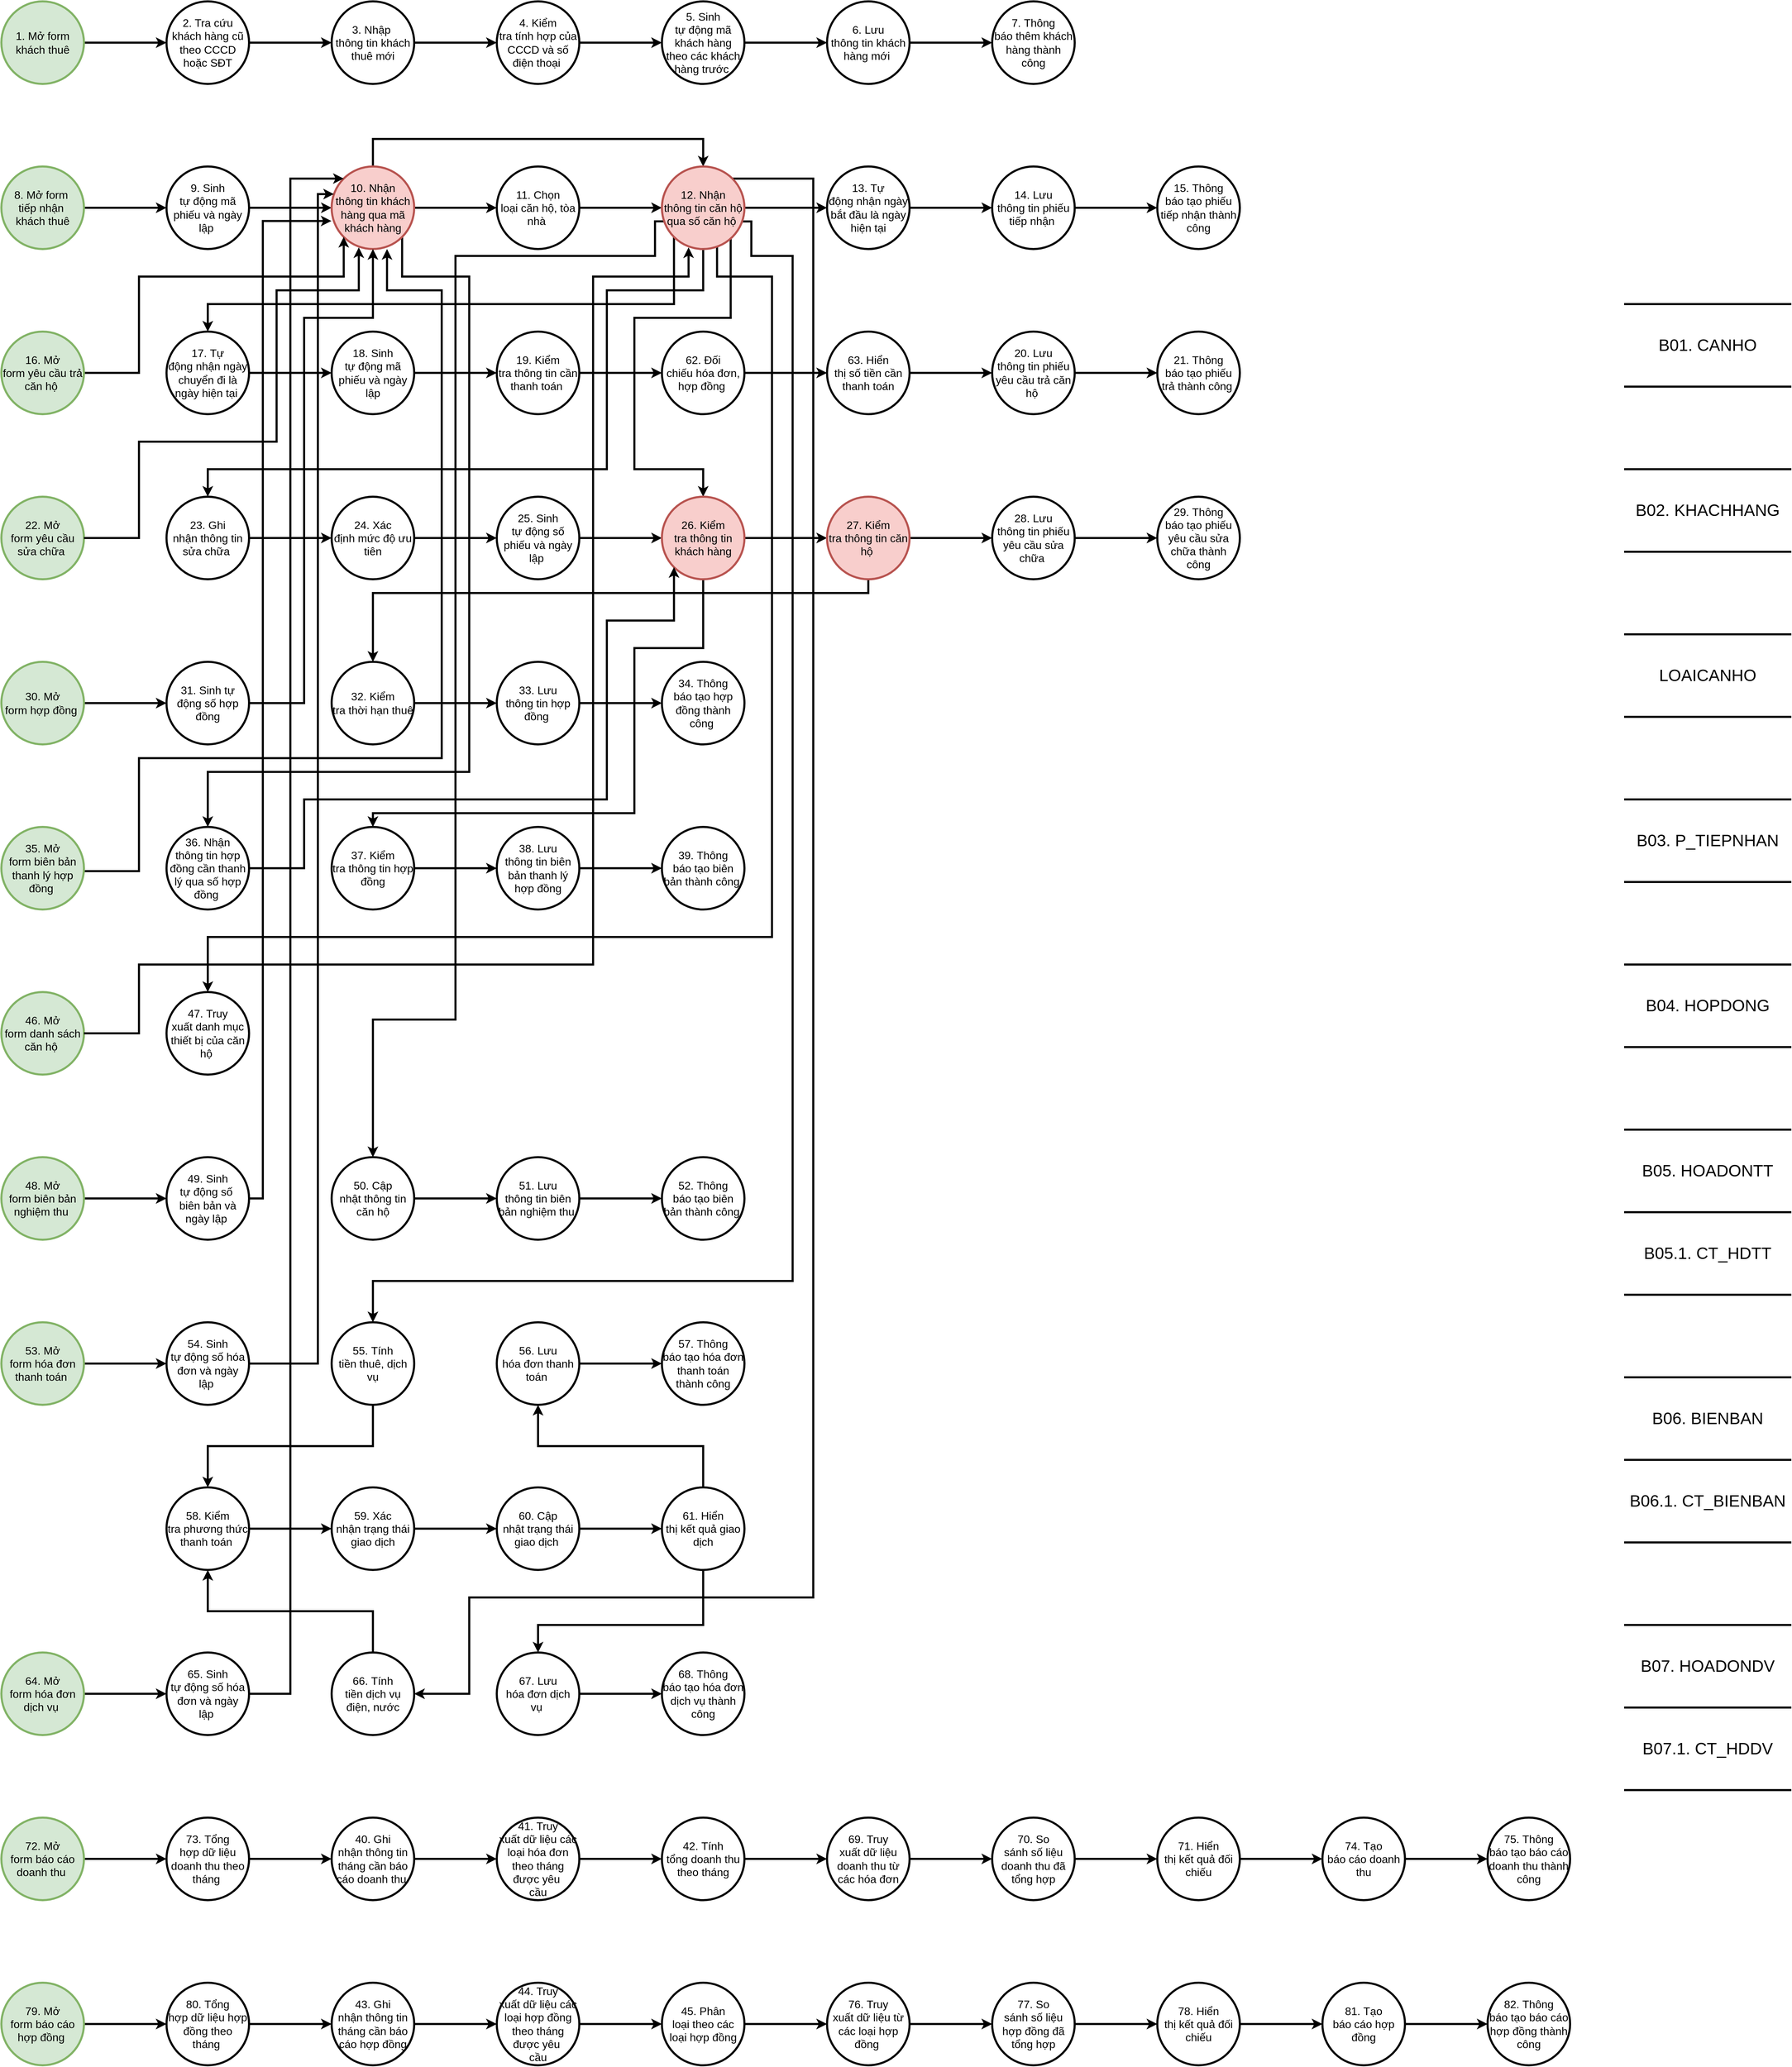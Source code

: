 <mxfile version="28.2.7">
  <diagram name="Trang-1" id="BNuc9Tho2VInWAJtmNCV">
    <mxGraphModel dx="1462" dy="1188" grid="1" gridSize="10" guides="1" tooltips="1" connect="1" arrows="1" fold="1" page="0" pageScale="1" pageWidth="827" pageHeight="1169" math="0" shadow="0">
      <root>
        <mxCell id="0" />
        <mxCell id="1" parent="0" />
        <mxCell id="1VUmnsQ3BvMP89mHqFCF-171" style="edgeStyle=orthogonalEdgeStyle;rounded=0;orthogonalLoop=1;jettySize=auto;html=1;exitX=1;exitY=0.5;exitDx=0;exitDy=0;entryX=0;entryY=0.5;entryDx=0;entryDy=0;strokeWidth=3;fontSize=16;fontFamily=Helvetica;shadow=0;" edge="1" parent="1" source="1VUmnsQ3BvMP89mHqFCF-169" target="1VUmnsQ3BvMP89mHqFCF-170">
          <mxGeometry relative="1" as="geometry" />
        </mxCell>
        <mxCell id="1VUmnsQ3BvMP89mHqFCF-169" value="&lt;font&gt;1. Mở form&lt;/font&gt;&lt;div&gt;&lt;span style=&quot;background-color: transparent; color: light-dark(rgb(0, 0, 0), rgb(255, 255, 255));&quot;&gt;khách thuê&lt;/span&gt;&lt;/div&gt;" style="ellipse;whiteSpace=wrap;html=1;aspect=fixed;fillColor=#d5e8d4;strokeColor=#82b366;strokeWidth=3;fontSize=16;fontFamily=Helvetica;shadow=0;" vertex="1" parent="1">
          <mxGeometry x="80" y="240" width="120" height="120" as="geometry" />
        </mxCell>
        <mxCell id="1VUmnsQ3BvMP89mHqFCF-173" style="edgeStyle=orthogonalEdgeStyle;rounded=0;orthogonalLoop=1;jettySize=auto;html=1;exitX=1;exitY=0.5;exitDx=0;exitDy=0;entryX=0;entryY=0.5;entryDx=0;entryDy=0;strokeWidth=3;fontSize=16;fontFamily=Helvetica;shadow=0;" edge="1" parent="1" source="1VUmnsQ3BvMP89mHqFCF-170" target="1VUmnsQ3BvMP89mHqFCF-172">
          <mxGeometry relative="1" as="geometry" />
        </mxCell>
        <mxCell id="1VUmnsQ3BvMP89mHqFCF-170" value="&lt;span style=&quot;line-height: 105%;&quot;&gt;&lt;font&gt;2. Tra cứu khách hàng cũ theo CCCD hoặc SĐT&lt;/font&gt;&lt;/span&gt;" style="ellipse;whiteSpace=wrap;html=1;aspect=fixed;strokeWidth=3;fontSize=16;fontFamily=Helvetica;shadow=0;" vertex="1" parent="1">
          <mxGeometry x="320" y="240" width="120" height="120" as="geometry" />
        </mxCell>
        <mxCell id="1VUmnsQ3BvMP89mHqFCF-175" style="edgeStyle=orthogonalEdgeStyle;rounded=0;orthogonalLoop=1;jettySize=auto;html=1;exitX=1;exitY=0.5;exitDx=0;exitDy=0;strokeWidth=3;fontSize=16;fontFamily=Helvetica;shadow=0;" edge="1" parent="1" source="1VUmnsQ3BvMP89mHqFCF-172" target="1VUmnsQ3BvMP89mHqFCF-174">
          <mxGeometry relative="1" as="geometry" />
        </mxCell>
        <mxCell id="1VUmnsQ3BvMP89mHqFCF-172" value="&lt;span style=&quot;line-height: 105%;&quot;&gt;&lt;font&gt;&lt;font&gt;3. Nhập&amp;nbsp;&lt;/font&gt;&lt;/font&gt;&lt;/span&gt;&lt;div&gt;&lt;span style=&quot;line-height: 105%;&quot;&gt;&lt;font&gt;&lt;font&gt;thông tin khách thuê mới&lt;/font&gt;&lt;br&gt;&lt;/font&gt;&lt;/span&gt;&lt;/div&gt;" style="ellipse;whiteSpace=wrap;html=1;aspect=fixed;strokeWidth=3;fontSize=16;fontFamily=Helvetica;shadow=0;" vertex="1" parent="1">
          <mxGeometry x="560" y="240" width="120" height="120" as="geometry" />
        </mxCell>
        <mxCell id="1VUmnsQ3BvMP89mHqFCF-177" style="edgeStyle=orthogonalEdgeStyle;rounded=0;orthogonalLoop=1;jettySize=auto;html=1;exitX=1;exitY=0.5;exitDx=0;exitDy=0;entryX=0;entryY=0.5;entryDx=0;entryDy=0;strokeWidth=3;fontSize=16;fontFamily=Helvetica;shadow=0;" edge="1" parent="1" source="1VUmnsQ3BvMP89mHqFCF-174" target="1VUmnsQ3BvMP89mHqFCF-176">
          <mxGeometry relative="1" as="geometry" />
        </mxCell>
        <mxCell id="1VUmnsQ3BvMP89mHqFCF-174" value="&lt;span&gt;&lt;font&gt;4. Kiểm&lt;br&gt;tra tính hợp của CCCD và số điện thoại&amp;nbsp;&lt;/font&gt;&lt;/span&gt;" style="ellipse;whiteSpace=wrap;html=1;aspect=fixed;strokeWidth=3;fontSize=16;fontFamily=Helvetica;shadow=0;" vertex="1" parent="1">
          <mxGeometry x="800" y="240" width="120" height="120" as="geometry" />
        </mxCell>
        <mxCell id="1VUmnsQ3BvMP89mHqFCF-181" style="edgeStyle=orthogonalEdgeStyle;rounded=0;orthogonalLoop=1;jettySize=auto;html=1;exitX=1;exitY=0.5;exitDx=0;exitDy=0;strokeWidth=3;fontSize=16;fontFamily=Helvetica;shadow=0;" edge="1" parent="1" source="1VUmnsQ3BvMP89mHqFCF-176" target="1VUmnsQ3BvMP89mHqFCF-178">
          <mxGeometry relative="1" as="geometry" />
        </mxCell>
        <mxCell id="1VUmnsQ3BvMP89mHqFCF-176" value="&lt;font&gt;&lt;span&gt;5.&amp;nbsp;&lt;/span&gt;&lt;/font&gt;&lt;span&gt;Sinh&lt;br&gt;tự động mã khách hàng theo các khách hàng trước&amp;nbsp;&lt;/span&gt;" style="ellipse;whiteSpace=wrap;html=1;aspect=fixed;strokeWidth=3;fontSize=16;fontFamily=Helvetica;shadow=0;" vertex="1" parent="1">
          <mxGeometry x="1040" y="240" width="120" height="120" as="geometry" />
        </mxCell>
        <mxCell id="1VUmnsQ3BvMP89mHqFCF-183" style="edgeStyle=orthogonalEdgeStyle;rounded=0;orthogonalLoop=1;jettySize=auto;html=1;exitX=1;exitY=0.5;exitDx=0;exitDy=0;fontFamily=Helvetica;fontSize=16;shadow=0;strokeWidth=3;" edge="1" parent="1" source="1VUmnsQ3BvMP89mHqFCF-178" target="1VUmnsQ3BvMP89mHqFCF-182">
          <mxGeometry relative="1" as="geometry" />
        </mxCell>
        <mxCell id="1VUmnsQ3BvMP89mHqFCF-178" value="&lt;font&gt;&lt;span&gt;6.&amp;nbsp;&lt;/span&gt;&lt;/font&gt;&lt;span&gt;Lưu&lt;br&gt;thông tin khách hàng mới&amp;nbsp;&lt;/span&gt;" style="ellipse;whiteSpace=wrap;html=1;aspect=fixed;strokeWidth=3;fontSize=16;fontFamily=Helvetica;shadow=0;" vertex="1" parent="1">
          <mxGeometry x="1280" y="240" width="120" height="120" as="geometry" />
        </mxCell>
        <mxCell id="1VUmnsQ3BvMP89mHqFCF-182" value="&lt;font&gt;&lt;font&gt;7.&amp;nbsp;&lt;/font&gt;&lt;span style=&quot;line-height: 105%;&quot;&gt;Thông&lt;br&gt;báo thêm khách hàng thành công&lt;/span&gt;&lt;/font&gt;" style="ellipse;whiteSpace=wrap;html=1;aspect=fixed;strokeWidth=3;fontSize=16;fontFamily=Helvetica;shadow=0;" vertex="1" parent="1">
          <mxGeometry x="1520" y="240" width="120" height="120" as="geometry" />
        </mxCell>
        <mxCell id="1VUmnsQ3BvMP89mHqFCF-184" style="edgeStyle=orthogonalEdgeStyle;rounded=0;orthogonalLoop=1;jettySize=auto;html=1;exitX=1;exitY=0.5;exitDx=0;exitDy=0;entryX=0;entryY=0.5;entryDx=0;entryDy=0;strokeWidth=3;fontSize=16;fontFamily=Helvetica;shadow=0;" edge="1" parent="1" source="1VUmnsQ3BvMP89mHqFCF-185" target="1VUmnsQ3BvMP89mHqFCF-187">
          <mxGeometry relative="1" as="geometry" />
        </mxCell>
        <mxCell id="1VUmnsQ3BvMP89mHqFCF-185" value="&lt;font&gt;8. Mở form&amp;nbsp;&lt;/font&gt;&lt;div&gt;&lt;font&gt;tiếp nhận&amp;nbsp;&lt;/font&gt;&lt;/div&gt;&lt;div&gt;&lt;span style=&quot;background-color: transparent; color: light-dark(rgb(0, 0, 0), rgb(255, 255, 255));&quot;&gt;khách thuê&lt;/span&gt;&lt;/div&gt;" style="ellipse;whiteSpace=wrap;html=1;aspect=fixed;fillColor=#d5e8d4;strokeColor=#82b366;strokeWidth=3;fontSize=16;fontFamily=Helvetica;shadow=0;" vertex="1" parent="1">
          <mxGeometry x="80" y="480" width="120" height="120" as="geometry" />
        </mxCell>
        <mxCell id="1VUmnsQ3BvMP89mHqFCF-186" style="edgeStyle=orthogonalEdgeStyle;rounded=0;orthogonalLoop=1;jettySize=auto;html=1;exitX=1;exitY=0.5;exitDx=0;exitDy=0;entryX=0;entryY=0.5;entryDx=0;entryDy=0;strokeWidth=3;fontSize=16;fontFamily=Helvetica;shadow=0;" edge="1" parent="1" source="1VUmnsQ3BvMP89mHqFCF-187" target="1VUmnsQ3BvMP89mHqFCF-189">
          <mxGeometry relative="1" as="geometry" />
        </mxCell>
        <mxCell id="1VUmnsQ3BvMP89mHqFCF-187" value="&lt;span style=&quot;line-height: 105%;&quot;&gt;&lt;font&gt;9.&amp;nbsp;&lt;/font&gt;&lt;/span&gt;&lt;span&gt;Sinh&lt;br&gt;tự động mã phiếu và ngày lập&amp;nbsp;&lt;/span&gt;" style="ellipse;whiteSpace=wrap;html=1;aspect=fixed;strokeWidth=3;fontSize=16;fontFamily=Helvetica;shadow=0;" vertex="1" parent="1">
          <mxGeometry x="320" y="480" width="120" height="120" as="geometry" />
        </mxCell>
        <mxCell id="1VUmnsQ3BvMP89mHqFCF-188" style="edgeStyle=orthogonalEdgeStyle;rounded=0;orthogonalLoop=1;jettySize=auto;html=1;exitX=1;exitY=0.5;exitDx=0;exitDy=0;strokeWidth=3;fontSize=16;fontFamily=Helvetica;shadow=0;" edge="1" parent="1" source="1VUmnsQ3BvMP89mHqFCF-189" target="1VUmnsQ3BvMP89mHqFCF-191">
          <mxGeometry relative="1" as="geometry" />
        </mxCell>
        <mxCell id="1VUmnsQ3BvMP89mHqFCF-214" style="edgeStyle=orthogonalEdgeStyle;rounded=0;orthogonalLoop=1;jettySize=auto;html=1;exitX=0.5;exitY=0;exitDx=0;exitDy=0;entryX=0.5;entryY=0;entryDx=0;entryDy=0;shadow=0;fontFamily=Helvetica;fontSize=16;strokeWidth=3;" edge="1" parent="1" source="1VUmnsQ3BvMP89mHqFCF-189" target="1VUmnsQ3BvMP89mHqFCF-193">
          <mxGeometry relative="1" as="geometry">
            <Array as="points">
              <mxPoint x="620" y="440" />
              <mxPoint x="1100" y="440" />
            </Array>
          </mxGeometry>
        </mxCell>
        <mxCell id="1VUmnsQ3BvMP89mHqFCF-260" style="edgeStyle=orthogonalEdgeStyle;rounded=0;orthogonalLoop=1;jettySize=auto;html=1;exitX=1;exitY=1;exitDx=0;exitDy=0;entryX=0.5;entryY=0;entryDx=0;entryDy=0;fontFamily=Helvetica;fontSize=16;strokeWidth=3;shadow=0;" edge="1" parent="1" source="1VUmnsQ3BvMP89mHqFCF-189" target="1VUmnsQ3BvMP89mHqFCF-253">
          <mxGeometry relative="1" as="geometry">
            <Array as="points">
              <mxPoint x="663" y="640" />
              <mxPoint x="760" y="640" />
              <mxPoint x="760" y="1360" />
              <mxPoint x="380" y="1360" />
            </Array>
          </mxGeometry>
        </mxCell>
        <mxCell id="1VUmnsQ3BvMP89mHqFCF-189" value="&lt;div&gt;&lt;span style=&quot;line-height: 105%;&quot;&gt;&lt;font&gt;10.&amp;nbsp;&lt;span style=&quot;background-color: transparent; color: light-dark(rgb(0, 0, 0), rgb(255, 255, 255));&quot;&gt;&lt;span style=&quot;line-height: 105%;&quot;&gt;Nhận&lt;br&gt;thông tin khách hàng qua mã khách hàng&lt;/span&gt;&lt;/span&gt;&lt;br&gt;&lt;/font&gt;&lt;/span&gt;&lt;/div&gt;" style="ellipse;whiteSpace=wrap;html=1;aspect=fixed;strokeWidth=3;fontSize=16;fontFamily=Helvetica;fillColor=#f8cecc;strokeColor=#b85450;shadow=0;" vertex="1" parent="1">
          <mxGeometry x="560" y="480" width="120" height="120" as="geometry" />
        </mxCell>
        <mxCell id="1VUmnsQ3BvMP89mHqFCF-190" style="edgeStyle=orthogonalEdgeStyle;rounded=0;orthogonalLoop=1;jettySize=auto;html=1;exitX=1;exitY=0.5;exitDx=0;exitDy=0;entryX=0;entryY=0.5;entryDx=0;entryDy=0;strokeWidth=3;fontSize=16;fontFamily=Helvetica;shadow=0;" edge="1" parent="1" source="1VUmnsQ3BvMP89mHqFCF-191" target="1VUmnsQ3BvMP89mHqFCF-193">
          <mxGeometry relative="1" as="geometry" />
        </mxCell>
        <mxCell id="1VUmnsQ3BvMP89mHqFCF-191" value="11.&amp;nbsp;&lt;span&gt;Chọn&lt;br&gt;loại căn hộ, tòa nhà&amp;nbsp;&lt;/span&gt;" style="ellipse;whiteSpace=wrap;html=1;aspect=fixed;strokeWidth=3;fontSize=16;fontFamily=Helvetica;shadow=0;" vertex="1" parent="1">
          <mxGeometry x="800" y="480" width="120" height="120" as="geometry" />
        </mxCell>
        <mxCell id="1VUmnsQ3BvMP89mHqFCF-192" style="edgeStyle=orthogonalEdgeStyle;rounded=0;orthogonalLoop=1;jettySize=auto;html=1;exitX=1;exitY=0.5;exitDx=0;exitDy=0;strokeWidth=3;fontSize=16;fontFamily=Helvetica;shadow=0;" edge="1" parent="1" source="1VUmnsQ3BvMP89mHqFCF-193" target="1VUmnsQ3BvMP89mHqFCF-195">
          <mxGeometry relative="1" as="geometry" />
        </mxCell>
        <mxCell id="1VUmnsQ3BvMP89mHqFCF-215" style="edgeStyle=orthogonalEdgeStyle;rounded=0;orthogonalLoop=1;jettySize=auto;html=1;exitX=0;exitY=1;exitDx=0;exitDy=0;entryX=0.5;entryY=0;entryDx=0;entryDy=0;shadow=0;fontFamily=Helvetica;fontSize=16;strokeWidth=3;" edge="1" parent="1" source="1VUmnsQ3BvMP89mHqFCF-193" target="1VUmnsQ3BvMP89mHqFCF-202">
          <mxGeometry relative="1" as="geometry">
            <Array as="points">
              <mxPoint x="1058" y="680" />
              <mxPoint x="380" y="680" />
            </Array>
          </mxGeometry>
        </mxCell>
        <mxCell id="1VUmnsQ3BvMP89mHqFCF-228" style="edgeStyle=orthogonalEdgeStyle;rounded=0;orthogonalLoop=1;jettySize=auto;html=1;exitX=0.5;exitY=1;exitDx=0;exitDy=0;entryX=0.5;entryY=0;entryDx=0;entryDy=0;shadow=0;fontFamily=Helvetica;fontSize=16;strokeWidth=3;" edge="1" parent="1" source="1VUmnsQ3BvMP89mHqFCF-193" target="1VUmnsQ3BvMP89mHqFCF-218">
          <mxGeometry relative="1" as="geometry">
            <Array as="points">
              <mxPoint x="1100" y="660" />
              <mxPoint x="960" y="660" />
              <mxPoint x="960" y="920" />
              <mxPoint x="380" y="920" />
            </Array>
          </mxGeometry>
        </mxCell>
        <mxCell id="1VUmnsQ3BvMP89mHqFCF-249" style="edgeStyle=orthogonalEdgeStyle;rounded=0;orthogonalLoop=1;jettySize=auto;html=1;exitX=0.833;exitY=0.874;exitDx=0;exitDy=0;entryX=0.5;entryY=0;entryDx=0;entryDy=0;fontFamily=Helvetica;fontSize=16;exitPerimeter=0;strokeWidth=3;shadow=0;" edge="1" parent="1" source="1VUmnsQ3BvMP89mHqFCF-193" target="1VUmnsQ3BvMP89mHqFCF-224">
          <mxGeometry relative="1" as="geometry">
            <Array as="points">
              <mxPoint x="1140" y="700" />
              <mxPoint x="1000" y="700" />
              <mxPoint x="1000" y="920" />
              <mxPoint x="1100" y="920" />
            </Array>
          </mxGeometry>
        </mxCell>
        <mxCell id="1VUmnsQ3BvMP89mHqFCF-283" style="edgeStyle=orthogonalEdgeStyle;rounded=0;orthogonalLoop=1;jettySize=auto;html=1;exitX=0.668;exitY=0.971;exitDx=0;exitDy=0;entryX=0.5;entryY=0;entryDx=0;entryDy=0;exitPerimeter=0;fontFamily=Helvetica;fontSize=16;strokeWidth=3;shadow=0;" edge="1" parent="1" source="1VUmnsQ3BvMP89mHqFCF-193" target="1VUmnsQ3BvMP89mHqFCF-276">
          <mxGeometry relative="1" as="geometry">
            <Array as="points">
              <mxPoint x="1120" y="640" />
              <mxPoint x="1200" y="640" />
              <mxPoint x="1200" y="1600" />
              <mxPoint x="380" y="1600" />
            </Array>
          </mxGeometry>
        </mxCell>
        <mxCell id="1VUmnsQ3BvMP89mHqFCF-293" style="edgeStyle=orthogonalEdgeStyle;rounded=0;orthogonalLoop=1;jettySize=auto;html=1;exitX=0.025;exitY=0.665;exitDx=0;exitDy=0;entryX=0.5;entryY=0;entryDx=0;entryDy=0;exitPerimeter=0;strokeWidth=3;shadow=0;fontFamily=Helvetica;fontSize=16;" edge="1" parent="1" source="1VUmnsQ3BvMP89mHqFCF-193" target="1VUmnsQ3BvMP89mHqFCF-287">
          <mxGeometry relative="1" as="geometry">
            <Array as="points">
              <mxPoint x="1030" y="560" />
              <mxPoint x="1030" y="610" />
              <mxPoint x="740" y="610" />
              <mxPoint x="740" y="1720" />
              <mxPoint x="620" y="1720" />
            </Array>
          </mxGeometry>
        </mxCell>
        <mxCell id="1VUmnsQ3BvMP89mHqFCF-303" style="edgeStyle=orthogonalEdgeStyle;rounded=0;orthogonalLoop=1;jettySize=auto;html=1;exitX=0.97;exitY=0.666;exitDx=0;exitDy=0;entryX=0.5;entryY=0;entryDx=0;entryDy=0;exitPerimeter=0;strokeWidth=3;shadow=0;fontFamily=Helvetica;fontSize=16;" edge="1" parent="1" source="1VUmnsQ3BvMP89mHqFCF-193" target="1VUmnsQ3BvMP89mHqFCF-298">
          <mxGeometry relative="1" as="geometry">
            <Array as="points">
              <mxPoint x="1170" y="560" />
              <mxPoint x="1170" y="610" />
              <mxPoint x="1230" y="610" />
              <mxPoint x="1230" y="2100" />
              <mxPoint x="620" y="2100" />
            </Array>
          </mxGeometry>
        </mxCell>
        <mxCell id="1VUmnsQ3BvMP89mHqFCF-327" style="edgeStyle=orthogonalEdgeStyle;rounded=0;orthogonalLoop=1;jettySize=auto;html=1;exitX=1;exitY=0;exitDx=0;exitDy=0;entryX=1;entryY=0.5;entryDx=0;entryDy=0;strokeWidth=3;shadow=0;fontFamily=Helvetica;fontSize=16;" edge="1" parent="1" source="1VUmnsQ3BvMP89mHqFCF-193" target="1VUmnsQ3BvMP89mHqFCF-322">
          <mxGeometry relative="1" as="geometry">
            <Array as="points">
              <mxPoint x="1260" y="498" />
              <mxPoint x="1260" y="2560" />
              <mxPoint x="760" y="2560" />
              <mxPoint x="760" y="2700" />
            </Array>
          </mxGeometry>
        </mxCell>
        <mxCell id="1VUmnsQ3BvMP89mHqFCF-193" value="12.&amp;nbsp;&lt;span style=&quot;line-height: 105%;&quot;&gt;Nhận&lt;br&gt;thông tin căn hộ qua số căn hộ&amp;nbsp;&lt;/span&gt;" style="ellipse;whiteSpace=wrap;html=1;aspect=fixed;strokeWidth=3;fontSize=16;fontFamily=Helvetica;fillColor=#f8cecc;strokeColor=#b85450;shadow=0;" vertex="1" parent="1">
          <mxGeometry x="1040" y="480" width="120" height="120" as="geometry" />
        </mxCell>
        <mxCell id="1VUmnsQ3BvMP89mHqFCF-194" style="edgeStyle=orthogonalEdgeStyle;rounded=0;orthogonalLoop=1;jettySize=auto;html=1;exitX=1;exitY=0.5;exitDx=0;exitDy=0;fontFamily=Helvetica;fontSize=16;shadow=0;strokeWidth=3;" edge="1" parent="1" source="1VUmnsQ3BvMP89mHqFCF-195" target="1VUmnsQ3BvMP89mHqFCF-196">
          <mxGeometry relative="1" as="geometry" />
        </mxCell>
        <mxCell id="1VUmnsQ3BvMP89mHqFCF-195" value="13.&amp;nbsp;&lt;span&gt;Tự&lt;br&gt;động nhận ngày bắt đầu là ngày hiện tại&lt;/span&gt;" style="ellipse;whiteSpace=wrap;html=1;aspect=fixed;strokeWidth=3;fontSize=16;fontFamily=Helvetica;shadow=0;" vertex="1" parent="1">
          <mxGeometry x="1280" y="480" width="120" height="120" as="geometry" />
        </mxCell>
        <mxCell id="1VUmnsQ3BvMP89mHqFCF-198" style="edgeStyle=orthogonalEdgeStyle;rounded=0;orthogonalLoop=1;jettySize=auto;html=1;exitX=1;exitY=0.5;exitDx=0;exitDy=0;entryX=0;entryY=0.5;entryDx=0;entryDy=0;fontFamily=Helvetica;fontSize=16;shadow=0;strokeWidth=3;" edge="1" parent="1" source="1VUmnsQ3BvMP89mHqFCF-196" target="1VUmnsQ3BvMP89mHqFCF-197">
          <mxGeometry relative="1" as="geometry" />
        </mxCell>
        <mxCell id="1VUmnsQ3BvMP89mHqFCF-196" value="14.&amp;nbsp;&lt;span&gt;Lưu&lt;br&gt;thông tin phiếu tiếp nhận&amp;nbsp;&lt;/span&gt;" style="ellipse;whiteSpace=wrap;html=1;aspect=fixed;strokeWidth=3;fontSize=16;fontFamily=Helvetica;shadow=0;" vertex="1" parent="1">
          <mxGeometry x="1520" y="480" width="120" height="120" as="geometry" />
        </mxCell>
        <mxCell id="1VUmnsQ3BvMP89mHqFCF-197" value="15.&amp;nbsp;&lt;span&gt;Thông&lt;br&gt;báo tạo phiếu tiếp nhận thành công&lt;/span&gt;" style="ellipse;whiteSpace=wrap;html=1;aspect=fixed;strokeWidth=3;fontSize=16;fontFamily=Helvetica;shadow=0;" vertex="1" parent="1">
          <mxGeometry x="1760" y="480" width="120" height="120" as="geometry" />
        </mxCell>
        <mxCell id="1VUmnsQ3BvMP89mHqFCF-199" style="edgeStyle=orthogonalEdgeStyle;rounded=0;orthogonalLoop=1;jettySize=auto;html=1;exitX=1;exitY=0.5;exitDx=0;exitDy=0;entryX=0;entryY=1;entryDx=0;entryDy=0;strokeWidth=3;fontSize=16;fontFamily=Helvetica;shadow=0;" edge="1" parent="1" source="1VUmnsQ3BvMP89mHqFCF-200" target="1VUmnsQ3BvMP89mHqFCF-189">
          <mxGeometry relative="1" as="geometry">
            <Array as="points">
              <mxPoint x="280" y="780" />
              <mxPoint x="280" y="640" />
              <mxPoint x="578" y="640" />
            </Array>
          </mxGeometry>
        </mxCell>
        <mxCell id="1VUmnsQ3BvMP89mHqFCF-200" value="16.&amp;nbsp;&lt;span style=&quot;line-height: 105%;&quot;&gt;Mở&lt;br&gt;form yêu cầu trả căn hộ&amp;nbsp;&lt;/span&gt;" style="ellipse;whiteSpace=wrap;html=1;aspect=fixed;fillColor=#d5e8d4;strokeColor=#82b366;strokeWidth=3;fontSize=16;fontFamily=Helvetica;shadow=0;" vertex="1" parent="1">
          <mxGeometry x="80" y="720" width="120" height="120" as="geometry" />
        </mxCell>
        <mxCell id="1VUmnsQ3BvMP89mHqFCF-201" style="edgeStyle=orthogonalEdgeStyle;rounded=0;orthogonalLoop=1;jettySize=auto;html=1;exitX=1;exitY=0.5;exitDx=0;exitDy=0;entryX=0;entryY=0.5;entryDx=0;entryDy=0;strokeWidth=3;fontSize=16;fontFamily=Helvetica;shadow=0;" edge="1" parent="1" source="1VUmnsQ3BvMP89mHqFCF-202" target="1VUmnsQ3BvMP89mHqFCF-204">
          <mxGeometry relative="1" as="geometry" />
        </mxCell>
        <mxCell id="1VUmnsQ3BvMP89mHqFCF-202" value="17.&amp;nbsp;&lt;span&gt;Tự&lt;br&gt;động nhận ngày chuyển đi là ngày hiện tại&amp;nbsp;&lt;/span&gt;" style="ellipse;whiteSpace=wrap;html=1;aspect=fixed;strokeWidth=3;fontSize=16;fontFamily=Helvetica;shadow=0;" vertex="1" parent="1">
          <mxGeometry x="320" y="720" width="120" height="120" as="geometry" />
        </mxCell>
        <mxCell id="1VUmnsQ3BvMP89mHqFCF-203" style="edgeStyle=orthogonalEdgeStyle;rounded=0;orthogonalLoop=1;jettySize=auto;html=1;exitX=1;exitY=0.5;exitDx=0;exitDy=0;strokeWidth=3;fontSize=16;fontFamily=Helvetica;shadow=0;" edge="1" parent="1" source="1VUmnsQ3BvMP89mHqFCF-204" target="1VUmnsQ3BvMP89mHqFCF-206">
          <mxGeometry relative="1" as="geometry" />
        </mxCell>
        <mxCell id="1VUmnsQ3BvMP89mHqFCF-204" value="&lt;div&gt;&lt;span style=&quot;line-height: 105%;&quot;&gt;&lt;font&gt;18.&amp;nbsp;&lt;span style=&quot;background-color: transparent; color: light-dark(rgb(0, 0, 0), rgb(255, 255, 255));&quot;&gt;Sinh&lt;br&gt;tự động mã phiếu và ngày lập&lt;/span&gt;&lt;br&gt;&lt;/font&gt;&lt;/span&gt;&lt;/div&gt;" style="ellipse;whiteSpace=wrap;html=1;aspect=fixed;strokeWidth=3;fontSize=16;fontFamily=Helvetica;shadow=0;" vertex="1" parent="1">
          <mxGeometry x="560" y="720" width="120" height="120" as="geometry" />
        </mxCell>
        <mxCell id="1VUmnsQ3BvMP89mHqFCF-205" style="edgeStyle=orthogonalEdgeStyle;rounded=0;orthogonalLoop=1;jettySize=auto;html=1;exitX=1;exitY=0.5;exitDx=0;exitDy=0;entryX=0;entryY=0.5;entryDx=0;entryDy=0;strokeWidth=3;fontSize=16;fontFamily=Helvetica;shadow=0;" edge="1" parent="1" source="1VUmnsQ3BvMP89mHqFCF-206" target="1VUmnsQ3BvMP89mHqFCF-312">
          <mxGeometry relative="1" as="geometry" />
        </mxCell>
        <mxCell id="1VUmnsQ3BvMP89mHqFCF-206" value="19.&amp;nbsp;&lt;span&gt;Kiểm&lt;br&gt;tra thông tin cần thanh toán&amp;nbsp;&lt;/span&gt;" style="ellipse;whiteSpace=wrap;html=1;aspect=fixed;strokeWidth=3;fontSize=16;fontFamily=Helvetica;shadow=0;" vertex="1" parent="1">
          <mxGeometry x="800" y="720" width="120" height="120" as="geometry" />
        </mxCell>
        <mxCell id="1VUmnsQ3BvMP89mHqFCF-207" style="edgeStyle=orthogonalEdgeStyle;rounded=0;orthogonalLoop=1;jettySize=auto;html=1;exitX=1;exitY=0.5;exitDx=0;exitDy=0;strokeWidth=3;fontSize=16;fontFamily=Helvetica;shadow=0;" edge="1" parent="1" source="1VUmnsQ3BvMP89mHqFCF-208" target="1VUmnsQ3BvMP89mHqFCF-210">
          <mxGeometry relative="1" as="geometry" />
        </mxCell>
        <mxCell id="1VUmnsQ3BvMP89mHqFCF-208" value="20.&amp;nbsp;&lt;span&gt;Lưu&lt;br&gt;thông tin phiếu yêu cầu trả căn hộ&amp;nbsp;&lt;/span&gt;" style="ellipse;whiteSpace=wrap;html=1;aspect=fixed;strokeWidth=3;fontSize=16;fontFamily=Helvetica;shadow=0;" vertex="1" parent="1">
          <mxGeometry x="1520" y="720" width="120" height="120" as="geometry" />
        </mxCell>
        <mxCell id="1VUmnsQ3BvMP89mHqFCF-210" value="21.&amp;nbsp;&lt;span&gt;Thông&lt;br&gt;báo tạo phiếu trả thành công&amp;nbsp;&lt;/span&gt;" style="ellipse;whiteSpace=wrap;html=1;aspect=fixed;strokeWidth=3;fontSize=16;fontFamily=Helvetica;shadow=0;" vertex="1" parent="1">
          <mxGeometry x="1760" y="720" width="120" height="120" as="geometry" />
        </mxCell>
        <mxCell id="1VUmnsQ3BvMP89mHqFCF-216" value="22.&amp;nbsp;&lt;span style=&quot;line-height: 105%;&quot;&gt;Mở&lt;br&gt;form yêu cầu sửa chữa&amp;nbsp;&lt;/span&gt;" style="ellipse;whiteSpace=wrap;html=1;aspect=fixed;fillColor=#d5e8d4;strokeColor=#82b366;strokeWidth=3;fontSize=16;fontFamily=Helvetica;shadow=0;" vertex="1" parent="1">
          <mxGeometry x="80" y="960" width="120" height="120" as="geometry" />
        </mxCell>
        <mxCell id="1VUmnsQ3BvMP89mHqFCF-217" style="edgeStyle=orthogonalEdgeStyle;rounded=0;orthogonalLoop=1;jettySize=auto;html=1;exitX=1;exitY=0.5;exitDx=0;exitDy=0;entryX=0;entryY=0.5;entryDx=0;entryDy=0;strokeWidth=3;fontSize=16;fontFamily=Helvetica;shadow=0;" edge="1" parent="1" source="1VUmnsQ3BvMP89mHqFCF-218" target="1VUmnsQ3BvMP89mHqFCF-220">
          <mxGeometry relative="1" as="geometry" />
        </mxCell>
        <mxCell id="1VUmnsQ3BvMP89mHqFCF-218" value="23.&amp;nbsp;&lt;span&gt;Ghi&lt;br&gt;nhận thông tin sửa chữa&amp;nbsp;&lt;/span&gt;" style="ellipse;whiteSpace=wrap;html=1;aspect=fixed;strokeWidth=3;fontSize=16;fontFamily=Helvetica;shadow=0;" vertex="1" parent="1">
          <mxGeometry x="320" y="960" width="120" height="120" as="geometry" />
        </mxCell>
        <mxCell id="1VUmnsQ3BvMP89mHqFCF-219" style="edgeStyle=orthogonalEdgeStyle;rounded=0;orthogonalLoop=1;jettySize=auto;html=1;exitX=1;exitY=0.5;exitDx=0;exitDy=0;strokeWidth=3;fontSize=16;fontFamily=Helvetica;shadow=0;" edge="1" parent="1" source="1VUmnsQ3BvMP89mHqFCF-220" target="1VUmnsQ3BvMP89mHqFCF-222">
          <mxGeometry relative="1" as="geometry" />
        </mxCell>
        <mxCell id="1VUmnsQ3BvMP89mHqFCF-220" value="&lt;div&gt;&lt;span style=&quot;line-height: 105%;&quot;&gt;&lt;font&gt;24.&amp;nbsp;&lt;span style=&quot;background-color: transparent; color: light-dark(rgb(0, 0, 0), rgb(255, 255, 255));&quot;&gt;Xác&lt;br&gt;định mức độ ưu tiên&lt;/span&gt;&lt;br&gt;&lt;/font&gt;&lt;/span&gt;&lt;/div&gt;" style="ellipse;whiteSpace=wrap;html=1;aspect=fixed;strokeWidth=3;fontSize=16;fontFamily=Helvetica;shadow=0;" vertex="1" parent="1">
          <mxGeometry x="560" y="960" width="120" height="120" as="geometry" />
        </mxCell>
        <mxCell id="1VUmnsQ3BvMP89mHqFCF-221" style="edgeStyle=orthogonalEdgeStyle;rounded=0;orthogonalLoop=1;jettySize=auto;html=1;exitX=1;exitY=0.5;exitDx=0;exitDy=0;entryX=0;entryY=0.5;entryDx=0;entryDy=0;strokeWidth=3;fontSize=16;fontFamily=Helvetica;shadow=0;" edge="1" parent="1" source="1VUmnsQ3BvMP89mHqFCF-222" target="1VUmnsQ3BvMP89mHqFCF-224">
          <mxGeometry relative="1" as="geometry" />
        </mxCell>
        <mxCell id="1VUmnsQ3BvMP89mHqFCF-222" value="25.&amp;nbsp;&lt;span&gt;Sinh&lt;br&gt;tự động số phiếu và ngày lập&amp;nbsp;&lt;/span&gt;" style="ellipse;whiteSpace=wrap;html=1;aspect=fixed;strokeWidth=3;fontSize=16;fontFamily=Helvetica;shadow=0;" vertex="1" parent="1">
          <mxGeometry x="800" y="960" width="120" height="120" as="geometry" />
        </mxCell>
        <mxCell id="1VUmnsQ3BvMP89mHqFCF-223" style="edgeStyle=orthogonalEdgeStyle;rounded=0;orthogonalLoop=1;jettySize=auto;html=1;exitX=1;exitY=0.5;exitDx=0;exitDy=0;strokeWidth=3;fontSize=16;fontFamily=Helvetica;shadow=0;" edge="1" parent="1" source="1VUmnsQ3BvMP89mHqFCF-224" target="1VUmnsQ3BvMP89mHqFCF-225">
          <mxGeometry relative="1" as="geometry" />
        </mxCell>
        <mxCell id="1VUmnsQ3BvMP89mHqFCF-262" style="edgeStyle=orthogonalEdgeStyle;rounded=0;orthogonalLoop=1;jettySize=auto;html=1;exitX=0.5;exitY=1;exitDx=0;exitDy=0;entryX=0.5;entryY=0;entryDx=0;entryDy=0;fontFamily=Helvetica;fontSize=16;strokeWidth=3;shadow=0;" edge="1" parent="1" source="1VUmnsQ3BvMP89mHqFCF-224" target="1VUmnsQ3BvMP89mHqFCF-255">
          <mxGeometry relative="1" as="geometry">
            <Array as="points">
              <mxPoint x="1100" y="1180" />
              <mxPoint x="1000" y="1180" />
              <mxPoint x="1000" y="1420" />
              <mxPoint x="620" y="1420" />
            </Array>
          </mxGeometry>
        </mxCell>
        <mxCell id="1VUmnsQ3BvMP89mHqFCF-224" value="26.&amp;nbsp;&lt;span style=&quot;line-height: 105%;&quot;&gt;Kiểm&lt;br&gt;tra thông tin khách hàng&lt;/span&gt;" style="ellipse;whiteSpace=wrap;html=1;aspect=fixed;strokeWidth=3;fontSize=16;fontFamily=Helvetica;fillColor=#f8cecc;strokeColor=#b85450;shadow=0;" vertex="1" parent="1">
          <mxGeometry x="1040" y="960" width="120" height="120" as="geometry" />
        </mxCell>
        <mxCell id="1VUmnsQ3BvMP89mHqFCF-230" style="edgeStyle=orthogonalEdgeStyle;rounded=0;orthogonalLoop=1;jettySize=auto;html=1;exitX=1;exitY=0.5;exitDx=0;exitDy=0;entryX=0;entryY=0.5;entryDx=0;entryDy=0;shadow=0;fontFamily=Helvetica;fontSize=16;strokeWidth=3;" edge="1" parent="1" source="1VUmnsQ3BvMP89mHqFCF-225" target="1VUmnsQ3BvMP89mHqFCF-229">
          <mxGeometry relative="1" as="geometry" />
        </mxCell>
        <mxCell id="1VUmnsQ3BvMP89mHqFCF-250" style="edgeStyle=orthogonalEdgeStyle;rounded=0;orthogonalLoop=1;jettySize=auto;html=1;exitX=0.5;exitY=1;exitDx=0;exitDy=0;entryX=0.5;entryY=0;entryDx=0;entryDy=0;fontFamily=Helvetica;fontSize=16;strokeWidth=3;shadow=0;" edge="1" parent="1" source="1VUmnsQ3BvMP89mHqFCF-225" target="1VUmnsQ3BvMP89mHqFCF-237">
          <mxGeometry relative="1" as="geometry">
            <Array as="points">
              <mxPoint x="1340" y="1100" />
              <mxPoint x="620" y="1100" />
            </Array>
          </mxGeometry>
        </mxCell>
        <mxCell id="1VUmnsQ3BvMP89mHqFCF-225" value="27.&amp;nbsp;&lt;span style=&quot;line-height: 105%;&quot;&gt;Kiểm&lt;br&gt;tra thông tin căn hộ&amp;nbsp;&lt;/span&gt;" style="ellipse;whiteSpace=wrap;html=1;aspect=fixed;strokeWidth=3;fontSize=16;fontFamily=Helvetica;fillColor=#f8cecc;strokeColor=#b85450;shadow=0;" vertex="1" parent="1">
          <mxGeometry x="1280" y="960" width="120" height="120" as="geometry" />
        </mxCell>
        <mxCell id="1VUmnsQ3BvMP89mHqFCF-227" style="edgeStyle=orthogonalEdgeStyle;rounded=0;orthogonalLoop=1;jettySize=auto;html=1;exitX=1;exitY=0.5;exitDx=0;exitDy=0;entryX=0.329;entryY=0.98;entryDx=0;entryDy=0;entryPerimeter=0;shadow=0;fontFamily=Helvetica;fontSize=16;strokeWidth=3;" edge="1" parent="1" source="1VUmnsQ3BvMP89mHqFCF-216" target="1VUmnsQ3BvMP89mHqFCF-189">
          <mxGeometry relative="1" as="geometry">
            <mxPoint x="600" y="600" as="targetPoint" />
            <Array as="points">
              <mxPoint x="280" y="1020" />
              <mxPoint x="280" y="880" />
              <mxPoint x="480" y="880" />
              <mxPoint x="480" y="660" />
              <mxPoint x="599" y="660" />
            </Array>
          </mxGeometry>
        </mxCell>
        <mxCell id="1VUmnsQ3BvMP89mHqFCF-232" style="edgeStyle=orthogonalEdgeStyle;rounded=0;orthogonalLoop=1;jettySize=auto;html=1;exitX=1;exitY=0.5;exitDx=0;exitDy=0;entryX=0;entryY=0.5;entryDx=0;entryDy=0;shadow=0;fontFamily=Helvetica;fontSize=16;strokeWidth=3;" edge="1" parent="1" source="1VUmnsQ3BvMP89mHqFCF-229" target="1VUmnsQ3BvMP89mHqFCF-231">
          <mxGeometry relative="1" as="geometry" />
        </mxCell>
        <mxCell id="1VUmnsQ3BvMP89mHqFCF-229" value="&lt;span&gt;28.&amp;nbsp;&lt;/span&gt;&lt;span&gt;Lưu&lt;br&gt;thông tin phiếu yêu cầu sửa chữa&amp;nbsp;&lt;/span&gt;" style="ellipse;whiteSpace=wrap;html=1;aspect=fixed;strokeWidth=3;fontSize=16;fontFamily=Helvetica;shadow=0;" vertex="1" parent="1">
          <mxGeometry x="1520" y="960" width="120" height="120" as="geometry" />
        </mxCell>
        <mxCell id="1VUmnsQ3BvMP89mHqFCF-231" value="&lt;font&gt;&lt;span&gt;29.&amp;nbsp;&lt;/span&gt;&lt;/font&gt;&lt;span&gt;Thông&lt;br&gt;báo tạo phiếu yêu cầu sửa chữa thành công&lt;/span&gt;" style="ellipse;whiteSpace=wrap;html=1;aspect=fixed;strokeWidth=3;fontSize=16;fontFamily=Helvetica;shadow=0;" vertex="1" parent="1">
          <mxGeometry x="1760" y="960" width="120" height="120" as="geometry" />
        </mxCell>
        <mxCell id="1VUmnsQ3BvMP89mHqFCF-247" style="edgeStyle=orthogonalEdgeStyle;rounded=0;orthogonalLoop=1;jettySize=auto;html=1;exitX=1;exitY=0.5;exitDx=0;exitDy=0;entryX=0;entryY=0.5;entryDx=0;entryDy=0;fontFamily=Helvetica;fontSize=16;strokeWidth=3;shadow=0;" edge="1" parent="1" source="1VUmnsQ3BvMP89mHqFCF-233" target="1VUmnsQ3BvMP89mHqFCF-235">
          <mxGeometry relative="1" as="geometry" />
        </mxCell>
        <mxCell id="1VUmnsQ3BvMP89mHqFCF-233" value="30.&amp;nbsp;&lt;span&gt;Mở&lt;br&gt;form hợp đồng&amp;nbsp;&lt;/span&gt;" style="ellipse;whiteSpace=wrap;html=1;aspect=fixed;fillColor=#d5e8d4;strokeColor=#82b366;strokeWidth=3;fontSize=16;fontFamily=Helvetica;shadow=0;" vertex="1" parent="1">
          <mxGeometry x="80" y="1200" width="120" height="120" as="geometry" />
        </mxCell>
        <mxCell id="1VUmnsQ3BvMP89mHqFCF-248" style="edgeStyle=orthogonalEdgeStyle;rounded=0;orthogonalLoop=1;jettySize=auto;html=1;exitX=1;exitY=0.5;exitDx=0;exitDy=0;entryX=0.5;entryY=1;entryDx=0;entryDy=0;fontFamily=Helvetica;fontSize=16;strokeWidth=3;shadow=0;" edge="1" parent="1" source="1VUmnsQ3BvMP89mHqFCF-235" target="1VUmnsQ3BvMP89mHqFCF-189">
          <mxGeometry relative="1" as="geometry">
            <Array as="points">
              <mxPoint x="520" y="1260" />
              <mxPoint x="520" y="700" />
              <mxPoint x="620" y="700" />
            </Array>
          </mxGeometry>
        </mxCell>
        <mxCell id="1VUmnsQ3BvMP89mHqFCF-235" value="31. Sinh tự động số hợp đồng" style="ellipse;whiteSpace=wrap;html=1;aspect=fixed;strokeWidth=3;fontSize=16;fontFamily=Helvetica;shadow=0;" vertex="1" parent="1">
          <mxGeometry x="320" y="1200" width="120" height="120" as="geometry" />
        </mxCell>
        <mxCell id="1VUmnsQ3BvMP89mHqFCF-236" style="edgeStyle=orthogonalEdgeStyle;rounded=0;orthogonalLoop=1;jettySize=auto;html=1;exitX=1;exitY=0.5;exitDx=0;exitDy=0;strokeWidth=3;fontSize=16;fontFamily=Helvetica;shadow=0;" edge="1" parent="1" source="1VUmnsQ3BvMP89mHqFCF-237" target="1VUmnsQ3BvMP89mHqFCF-239">
          <mxGeometry relative="1" as="geometry" />
        </mxCell>
        <mxCell id="1VUmnsQ3BvMP89mHqFCF-237" value="&lt;div&gt;&lt;span style=&quot;line-height: 105%;&quot;&gt;&lt;font&gt;32.&amp;nbsp;&lt;span style=&quot;background-color: transparent; color: light-dark(rgb(0, 0, 0), rgb(255, 255, 255));&quot;&gt;Kiểm&lt;br&gt;tra thời hạn thuê&lt;/span&gt;&lt;br&gt;&lt;/font&gt;&lt;/span&gt;&lt;/div&gt;" style="ellipse;whiteSpace=wrap;html=1;aspect=fixed;strokeWidth=3;fontSize=16;fontFamily=Helvetica;shadow=0;" vertex="1" parent="1">
          <mxGeometry x="560" y="1200" width="120" height="120" as="geometry" />
        </mxCell>
        <mxCell id="1VUmnsQ3BvMP89mHqFCF-238" style="edgeStyle=orthogonalEdgeStyle;rounded=0;orthogonalLoop=1;jettySize=auto;html=1;exitX=1;exitY=0.5;exitDx=0;exitDy=0;entryX=0;entryY=0.5;entryDx=0;entryDy=0;strokeWidth=3;fontSize=16;fontFamily=Helvetica;shadow=0;" edge="1" parent="1" source="1VUmnsQ3BvMP89mHqFCF-239" target="1VUmnsQ3BvMP89mHqFCF-241">
          <mxGeometry relative="1" as="geometry" />
        </mxCell>
        <mxCell id="1VUmnsQ3BvMP89mHqFCF-239" value="33.&amp;nbsp;&lt;span&gt;Lưu&lt;br&gt;thông tin hợp đồng&amp;nbsp;&lt;/span&gt;" style="ellipse;whiteSpace=wrap;html=1;aspect=fixed;strokeWidth=3;fontSize=16;fontFamily=Helvetica;shadow=0;" vertex="1" parent="1">
          <mxGeometry x="800" y="1200" width="120" height="120" as="geometry" />
        </mxCell>
        <mxCell id="1VUmnsQ3BvMP89mHqFCF-241" value="34.&amp;nbsp;&lt;span&gt;Thông&lt;br&gt;báo tạo hợp đồng thành công&amp;nbsp;&lt;/span&gt;" style="ellipse;whiteSpace=wrap;html=1;aspect=fixed;strokeWidth=3;fontSize=16;fontFamily=Helvetica;shadow=0;" vertex="1" parent="1">
          <mxGeometry x="1040" y="1200" width="120" height="120" as="geometry" />
        </mxCell>
        <mxCell id="1VUmnsQ3BvMP89mHqFCF-259" style="edgeStyle=orthogonalEdgeStyle;rounded=0;orthogonalLoop=1;jettySize=auto;html=1;exitX=1;exitY=0.5;exitDx=0;exitDy=0;entryX=0.671;entryY=0.965;entryDx=0;entryDy=0;entryPerimeter=0;fontFamily=Helvetica;fontSize=16;strokeWidth=3;shadow=0;" edge="1" parent="1">
          <mxGeometry relative="1" as="geometry">
            <mxPoint x="200" y="1504.2" as="sourcePoint" />
            <mxPoint x="640.52" y="600" as="targetPoint" />
            <Array as="points">
              <mxPoint x="280" y="1504" />
              <mxPoint x="280" y="1340" />
              <mxPoint x="720" y="1340" />
              <mxPoint x="720" y="660" />
              <mxPoint x="641" y="660" />
            </Array>
          </mxGeometry>
        </mxCell>
        <mxCell id="1VUmnsQ3BvMP89mHqFCF-252" value="35.&amp;nbsp;&lt;span&gt;Mở&lt;br&gt;form biên bản thanh lý hợp đồng&amp;nbsp;&lt;/span&gt;" style="ellipse;whiteSpace=wrap;html=1;aspect=fixed;fillColor=#d5e8d4;strokeColor=#82b366;strokeWidth=3;fontSize=16;fontFamily=Helvetica;shadow=0;" vertex="1" parent="1">
          <mxGeometry x="80" y="1440" width="120" height="120" as="geometry" />
        </mxCell>
        <mxCell id="1VUmnsQ3BvMP89mHqFCF-261" style="edgeStyle=orthogonalEdgeStyle;rounded=0;orthogonalLoop=1;jettySize=auto;html=1;exitX=1;exitY=0.5;exitDx=0;exitDy=0;entryX=0;entryY=1;entryDx=0;entryDy=0;fontFamily=Helvetica;fontSize=16;strokeWidth=3;shadow=0;" edge="1" parent="1" source="1VUmnsQ3BvMP89mHqFCF-253" target="1VUmnsQ3BvMP89mHqFCF-224">
          <mxGeometry relative="1" as="geometry">
            <Array as="points">
              <mxPoint x="520" y="1500" />
              <mxPoint x="520" y="1400" />
              <mxPoint x="960" y="1400" />
              <mxPoint x="960" y="1140" />
              <mxPoint x="1058" y="1140" />
            </Array>
          </mxGeometry>
        </mxCell>
        <mxCell id="1VUmnsQ3BvMP89mHqFCF-253" value="36.&amp;nbsp;&lt;span&gt;Nhận&lt;br&gt;thông tin hợp đồng cần thanh lý qua số hợp đồng&amp;nbsp;&lt;/span&gt;" style="ellipse;whiteSpace=wrap;html=1;aspect=fixed;strokeWidth=3;fontSize=16;fontFamily=Helvetica;shadow=0;" vertex="1" parent="1">
          <mxGeometry x="320" y="1440" width="120" height="120" as="geometry" />
        </mxCell>
        <mxCell id="1VUmnsQ3BvMP89mHqFCF-254" style="edgeStyle=orthogonalEdgeStyle;rounded=0;orthogonalLoop=1;jettySize=auto;html=1;exitX=1;exitY=0.5;exitDx=0;exitDy=0;strokeWidth=3;fontSize=16;fontFamily=Helvetica;shadow=0;" edge="1" parent="1" source="1VUmnsQ3BvMP89mHqFCF-255" target="1VUmnsQ3BvMP89mHqFCF-257">
          <mxGeometry relative="1" as="geometry" />
        </mxCell>
        <mxCell id="1VUmnsQ3BvMP89mHqFCF-255" value="&lt;div&gt;&lt;span style=&quot;line-height: 105%;&quot;&gt;&lt;font&gt;37.&amp;nbsp;&lt;span style=&quot;background-color: transparent; color: light-dark(rgb(0, 0, 0), rgb(255, 255, 255));&quot;&gt;Kiểm&lt;br&gt;tra thông tin hợp đồng&lt;/span&gt;&lt;br&gt;&lt;/font&gt;&lt;/span&gt;&lt;/div&gt;" style="ellipse;whiteSpace=wrap;html=1;aspect=fixed;strokeWidth=3;fontSize=16;fontFamily=Helvetica;shadow=0;" vertex="1" parent="1">
          <mxGeometry x="560" y="1440" width="120" height="120" as="geometry" />
        </mxCell>
        <mxCell id="1VUmnsQ3BvMP89mHqFCF-256" style="edgeStyle=orthogonalEdgeStyle;rounded=0;orthogonalLoop=1;jettySize=auto;html=1;exitX=1;exitY=0.5;exitDx=0;exitDy=0;entryX=0;entryY=0.5;entryDx=0;entryDy=0;strokeWidth=3;fontSize=16;fontFamily=Helvetica;shadow=0;" edge="1" parent="1" source="1VUmnsQ3BvMP89mHqFCF-257" target="1VUmnsQ3BvMP89mHqFCF-258">
          <mxGeometry relative="1" as="geometry" />
        </mxCell>
        <mxCell id="1VUmnsQ3BvMP89mHqFCF-257" value="38.&amp;nbsp;&lt;span&gt;Lưu&lt;br&gt;thông tin biên bản thanh lý hợp đồng&lt;/span&gt;" style="ellipse;whiteSpace=wrap;html=1;aspect=fixed;strokeWidth=3;fontSize=16;fontFamily=Helvetica;shadow=0;" vertex="1" parent="1">
          <mxGeometry x="800" y="1440" width="120" height="120" as="geometry" />
        </mxCell>
        <mxCell id="1VUmnsQ3BvMP89mHqFCF-258" value="39.&amp;nbsp;&lt;span&gt;Thông&lt;br&gt;báo tạo biên bản thành công&amp;nbsp;&lt;/span&gt;" style="ellipse;whiteSpace=wrap;html=1;aspect=fixed;strokeWidth=3;fontSize=16;fontFamily=Helvetica;shadow=0;" vertex="1" parent="1">
          <mxGeometry x="1040" y="1440" width="120" height="120" as="geometry" />
        </mxCell>
        <mxCell id="1VUmnsQ3BvMP89mHqFCF-269" style="edgeStyle=orthogonalEdgeStyle;rounded=0;orthogonalLoop=1;jettySize=auto;html=1;exitX=1;exitY=0.5;exitDx=0;exitDy=0;entryX=0;entryY=0.5;entryDx=0;entryDy=0;fontFamily=Helvetica;fontSize=16;strokeWidth=3;shadow=0;" edge="1" parent="1" source="1VUmnsQ3BvMP89mHqFCF-263" target="1VUmnsQ3BvMP89mHqFCF-265">
          <mxGeometry relative="1" as="geometry" />
        </mxCell>
        <mxCell id="1VUmnsQ3BvMP89mHqFCF-263" value="40.&amp;nbsp;&lt;span&gt;Ghi&lt;br&gt;nhận thông tin tháng cần báo cáo doanh thu&amp;nbsp;&lt;/span&gt;" style="ellipse;whiteSpace=wrap;html=1;aspect=fixed;strokeWidth=3;fontSize=16;fontFamily=Helvetica;shadow=0;" vertex="1" parent="1">
          <mxGeometry x="560" y="2880" width="120" height="120" as="geometry" />
        </mxCell>
        <mxCell id="1VUmnsQ3BvMP89mHqFCF-264" style="edgeStyle=orthogonalEdgeStyle;rounded=0;orthogonalLoop=1;jettySize=auto;html=1;exitX=1;exitY=0.5;exitDx=0;exitDy=0;strokeWidth=3;fontSize=16;fontFamily=Helvetica;shadow=0;" edge="1" parent="1" source="1VUmnsQ3BvMP89mHqFCF-265" target="1VUmnsQ3BvMP89mHqFCF-267">
          <mxGeometry relative="1" as="geometry" />
        </mxCell>
        <mxCell id="1VUmnsQ3BvMP89mHqFCF-265" value="&lt;div&gt;&lt;span style=&quot;line-height: 105%;&quot;&gt;&lt;font&gt;41.&amp;nbsp;&lt;span style=&quot;background-color: transparent; color: light-dark(rgb(0, 0, 0), rgb(255, 255, 255));&quot;&gt;Truy&lt;br&gt;xuất dữ liệu các loại hóa đơn theo tháng được yêu&amp;nbsp;&lt;/span&gt;&lt;/font&gt;&lt;/span&gt;&lt;/div&gt;&lt;div&gt;&lt;span style=&quot;line-height: 105%;&quot;&gt;&lt;font&gt;&lt;span style=&quot;background-color: transparent; color: light-dark(rgb(0, 0, 0), rgb(255, 255, 255));&quot;&gt;cầu&lt;/span&gt;&lt;br&gt;&lt;/font&gt;&lt;/span&gt;&lt;/div&gt;" style="ellipse;whiteSpace=wrap;html=1;aspect=fixed;strokeWidth=3;fontSize=16;fontFamily=Helvetica;shadow=0;" vertex="1" parent="1">
          <mxGeometry x="800" y="2880" width="120" height="120" as="geometry" />
        </mxCell>
        <mxCell id="1VUmnsQ3BvMP89mHqFCF-367" style="edgeStyle=orthogonalEdgeStyle;rounded=0;orthogonalLoop=1;jettySize=auto;html=1;exitX=1;exitY=0.5;exitDx=0;exitDy=0;entryX=0;entryY=0.5;entryDx=0;entryDy=0;strokeWidth=3;shadow=0;fontFamily=Helvetica;fontSize=16;" edge="1" parent="1" source="1VUmnsQ3BvMP89mHqFCF-267" target="1VUmnsQ3BvMP89mHqFCF-329">
          <mxGeometry relative="1" as="geometry" />
        </mxCell>
        <mxCell id="1VUmnsQ3BvMP89mHqFCF-267" value="42.&amp;nbsp;&lt;span&gt;Tính&lt;br&gt;tổng doanh thu theo tháng&lt;/span&gt;" style="ellipse;whiteSpace=wrap;html=1;aspect=fixed;strokeWidth=3;fontSize=16;fontFamily=Helvetica;shadow=0;" vertex="1" parent="1">
          <mxGeometry x="1040" y="2880" width="120" height="120" as="geometry" />
        </mxCell>
        <mxCell id="1VUmnsQ3BvMP89mHqFCF-270" style="edgeStyle=orthogonalEdgeStyle;rounded=0;orthogonalLoop=1;jettySize=auto;html=1;exitX=1;exitY=0.5;exitDx=0;exitDy=0;entryX=0;entryY=0.5;entryDx=0;entryDy=0;fontFamily=Helvetica;fontSize=16;strokeWidth=3;shadow=0;" edge="1" parent="1" source="1VUmnsQ3BvMP89mHqFCF-271" target="1VUmnsQ3BvMP89mHqFCF-273">
          <mxGeometry relative="1" as="geometry" />
        </mxCell>
        <mxCell id="1VUmnsQ3BvMP89mHqFCF-271" value="43.&amp;nbsp;&lt;span&gt;Ghi&lt;br&gt;nhận thông tin tháng cần báo cáo hợp đồng&lt;/span&gt;" style="ellipse;whiteSpace=wrap;html=1;aspect=fixed;strokeWidth=3;fontSize=16;fontFamily=Helvetica;shadow=0;" vertex="1" parent="1">
          <mxGeometry x="560" y="3120" width="120" height="120" as="geometry" />
        </mxCell>
        <mxCell id="1VUmnsQ3BvMP89mHqFCF-272" style="edgeStyle=orthogonalEdgeStyle;rounded=0;orthogonalLoop=1;jettySize=auto;html=1;exitX=1;exitY=0.5;exitDx=0;exitDy=0;strokeWidth=3;fontSize=16;fontFamily=Helvetica;shadow=0;" edge="1" parent="1" source="1VUmnsQ3BvMP89mHqFCF-273" target="1VUmnsQ3BvMP89mHqFCF-274">
          <mxGeometry relative="1" as="geometry" />
        </mxCell>
        <mxCell id="1VUmnsQ3BvMP89mHqFCF-273" value="&lt;div&gt;&lt;span style=&quot;line-height: 105%;&quot;&gt;&lt;font&gt;44.&amp;nbsp;&lt;span style=&quot;background-color: transparent; color: light-dark(rgb(0, 0, 0), rgb(255, 255, 255));&quot;&gt;Truy&lt;br&gt;xuất dữ liệu&amp;nbsp;&lt;/span&gt;&lt;/font&gt;&lt;/span&gt;&lt;span style=&quot;background-color: transparent; color: light-dark(rgb(0, 0, 0), rgb(255, 255, 255));&quot;&gt;các loại hợp đồng theo tháng được yêu&amp;nbsp;&lt;/span&gt;&lt;/div&gt;&lt;div&gt;&lt;span style=&quot;background-color: transparent; color: light-dark(rgb(0, 0, 0), rgb(255, 255, 255));&quot;&gt;cầu&lt;/span&gt;&lt;/div&gt;" style="ellipse;whiteSpace=wrap;html=1;aspect=fixed;strokeWidth=3;fontSize=16;fontFamily=Helvetica;shadow=0;" vertex="1" parent="1">
          <mxGeometry x="800" y="3120" width="120" height="120" as="geometry" />
        </mxCell>
        <mxCell id="1VUmnsQ3BvMP89mHqFCF-370" style="edgeStyle=orthogonalEdgeStyle;rounded=0;orthogonalLoop=1;jettySize=auto;html=1;exitX=1;exitY=0.5;exitDx=0;exitDy=0;entryX=0;entryY=0.5;entryDx=0;entryDy=0;strokeWidth=3;shadow=0;fontFamily=Helvetica;fontSize=16;" edge="1" parent="1" source="1VUmnsQ3BvMP89mHqFCF-274" target="1VUmnsQ3BvMP89mHqFCF-336">
          <mxGeometry relative="1" as="geometry" />
        </mxCell>
        <mxCell id="1VUmnsQ3BvMP89mHqFCF-274" value="45.&amp;nbsp;&lt;span&gt;Phân&lt;br&gt;loại theo các loại hợp đồng&lt;/span&gt;" style="ellipse;whiteSpace=wrap;html=1;aspect=fixed;strokeWidth=3;fontSize=16;fontFamily=Helvetica;shadow=0;" vertex="1" parent="1">
          <mxGeometry x="1040" y="3120" width="120" height="120" as="geometry" />
        </mxCell>
        <mxCell id="1VUmnsQ3BvMP89mHqFCF-275" value="46.&amp;nbsp;&lt;span&gt;Mở&lt;br&gt;form danh sách căn hộ&amp;nbsp;&lt;/span&gt;" style="ellipse;whiteSpace=wrap;html=1;aspect=fixed;fillColor=#d5e8d4;strokeColor=#82b366;strokeWidth=3;fontSize=16;fontFamily=Helvetica;shadow=0;" vertex="1" parent="1">
          <mxGeometry x="80" y="1680" width="120" height="120" as="geometry" />
        </mxCell>
        <mxCell id="1VUmnsQ3BvMP89mHqFCF-276" value="47.&amp;nbsp;&lt;span&gt;Truy&lt;br&gt;xuất danh mục thiết bị của căn hộ&amp;nbsp;&lt;/span&gt;" style="ellipse;whiteSpace=wrap;html=1;aspect=fixed;strokeWidth=3;fontSize=16;fontFamily=Helvetica;shadow=0;" vertex="1" parent="1">
          <mxGeometry x="320" y="1680" width="120" height="120" as="geometry" />
        </mxCell>
        <mxCell id="1VUmnsQ3BvMP89mHqFCF-282" style="edgeStyle=orthogonalEdgeStyle;rounded=0;orthogonalLoop=1;jettySize=auto;html=1;exitX=1;exitY=0.5;exitDx=0;exitDy=0;entryX=0.323;entryY=0.98;entryDx=0;entryDy=0;entryPerimeter=0;fontFamily=Helvetica;fontSize=16;strokeWidth=3;shadow=0;" edge="1" parent="1" source="1VUmnsQ3BvMP89mHqFCF-275" target="1VUmnsQ3BvMP89mHqFCF-193">
          <mxGeometry relative="1" as="geometry">
            <Array as="points">
              <mxPoint x="280" y="1740" />
              <mxPoint x="280" y="1640" />
              <mxPoint x="940" y="1640" />
              <mxPoint x="940" y="640" />
              <mxPoint x="1079" y="640" />
            </Array>
          </mxGeometry>
        </mxCell>
        <mxCell id="1VUmnsQ3BvMP89mHqFCF-291" style="edgeStyle=orthogonalEdgeStyle;rounded=0;orthogonalLoop=1;jettySize=auto;html=1;exitX=1;exitY=0.5;exitDx=0;exitDy=0;entryX=0;entryY=0.5;entryDx=0;entryDy=0;fontFamily=Helvetica;fontSize=16;strokeWidth=3;shadow=0;" edge="1" parent="1" source="1VUmnsQ3BvMP89mHqFCF-284" target="1VUmnsQ3BvMP89mHqFCF-285">
          <mxGeometry relative="1" as="geometry" />
        </mxCell>
        <mxCell id="1VUmnsQ3BvMP89mHqFCF-284" value="48.&amp;nbsp;&lt;span&gt;Mở&lt;br&gt;form biên bản nghiệm thu&amp;nbsp;&lt;/span&gt;" style="ellipse;whiteSpace=wrap;html=1;aspect=fixed;fillColor=#d5e8d4;strokeColor=#82b366;strokeWidth=3;fontSize=16;fontFamily=Helvetica;shadow=0;" vertex="1" parent="1">
          <mxGeometry x="80" y="1920" width="120" height="120" as="geometry" />
        </mxCell>
        <mxCell id="1VUmnsQ3BvMP89mHqFCF-292" style="edgeStyle=orthogonalEdgeStyle;rounded=0;orthogonalLoop=1;jettySize=auto;html=1;exitX=1;exitY=0.5;exitDx=0;exitDy=0;entryX=-0.002;entryY=0.66;entryDx=0;entryDy=0;entryPerimeter=0;strokeWidth=3;shadow=0;fontFamily=Helvetica;fontSize=16;" edge="1" parent="1" source="1VUmnsQ3BvMP89mHqFCF-285" target="1VUmnsQ3BvMP89mHqFCF-189">
          <mxGeometry relative="1" as="geometry">
            <mxPoint x="700" y="610" as="targetPoint" />
            <Array as="points">
              <mxPoint x="460" y="1980" />
              <mxPoint x="460" y="559" />
            </Array>
          </mxGeometry>
        </mxCell>
        <mxCell id="1VUmnsQ3BvMP89mHqFCF-285" value="49.&amp;nbsp;&lt;span&gt;Sinh&lt;br&gt;tự động số&amp;nbsp;&lt;/span&gt;&lt;div&gt;&lt;span&gt;biên bản và ngày lập&amp;nbsp;&lt;/span&gt;&lt;/div&gt;" style="ellipse;whiteSpace=wrap;html=1;aspect=fixed;strokeWidth=3;fontSize=16;fontFamily=Helvetica;shadow=0;" vertex="1" parent="1">
          <mxGeometry x="320" y="1920" width="120" height="120" as="geometry" />
        </mxCell>
        <mxCell id="1VUmnsQ3BvMP89mHqFCF-286" style="edgeStyle=orthogonalEdgeStyle;rounded=0;orthogonalLoop=1;jettySize=auto;html=1;exitX=1;exitY=0.5;exitDx=0;exitDy=0;strokeWidth=3;fontSize=16;fontFamily=Helvetica;shadow=0;" edge="1" parent="1" source="1VUmnsQ3BvMP89mHqFCF-287" target="1VUmnsQ3BvMP89mHqFCF-289">
          <mxGeometry relative="1" as="geometry" />
        </mxCell>
        <mxCell id="1VUmnsQ3BvMP89mHqFCF-287" value="&lt;div&gt;50.&amp;nbsp;&lt;span style=&quot;background-color: transparent; color: light-dark(rgb(0, 0, 0), rgb(255, 255, 255));&quot;&gt;Cập&lt;br&gt;nhật thông tin căn hộ&lt;/span&gt;&lt;br&gt;&lt;/div&gt;" style="ellipse;whiteSpace=wrap;html=1;aspect=fixed;strokeWidth=3;fontSize=16;fontFamily=Helvetica;shadow=0;" vertex="1" parent="1">
          <mxGeometry x="560" y="1920" width="120" height="120" as="geometry" />
        </mxCell>
        <mxCell id="1VUmnsQ3BvMP89mHqFCF-288" style="edgeStyle=orthogonalEdgeStyle;rounded=0;orthogonalLoop=1;jettySize=auto;html=1;exitX=1;exitY=0.5;exitDx=0;exitDy=0;entryX=0;entryY=0.5;entryDx=0;entryDy=0;strokeWidth=3;fontSize=16;fontFamily=Helvetica;shadow=0;" edge="1" parent="1" source="1VUmnsQ3BvMP89mHqFCF-289" target="1VUmnsQ3BvMP89mHqFCF-290">
          <mxGeometry relative="1" as="geometry" />
        </mxCell>
        <mxCell id="1VUmnsQ3BvMP89mHqFCF-289" value="51.&amp;nbsp;&lt;span&gt;Lưu&lt;br&gt;thông tin biên bản nghiệm thu&amp;nbsp;&lt;/span&gt;" style="ellipse;whiteSpace=wrap;html=1;aspect=fixed;strokeWidth=3;fontSize=16;fontFamily=Helvetica;shadow=0;" vertex="1" parent="1">
          <mxGeometry x="800" y="1920" width="120" height="120" as="geometry" />
        </mxCell>
        <mxCell id="1VUmnsQ3BvMP89mHqFCF-290" value="52.&amp;nbsp;&lt;span&gt;Thông&lt;br&gt;báo tạo biên bản thành công&amp;nbsp;&lt;/span&gt;" style="ellipse;whiteSpace=wrap;html=1;aspect=fixed;strokeWidth=3;fontSize=16;fontFamily=Helvetica;shadow=0;" vertex="1" parent="1">
          <mxGeometry x="1040" y="1920" width="120" height="120" as="geometry" />
        </mxCell>
        <mxCell id="1VUmnsQ3BvMP89mHqFCF-294" style="edgeStyle=orthogonalEdgeStyle;rounded=0;orthogonalLoop=1;jettySize=auto;html=1;exitX=1;exitY=0.5;exitDx=0;exitDy=0;entryX=0;entryY=0.5;entryDx=0;entryDy=0;fontFamily=Helvetica;fontSize=16;strokeWidth=3;shadow=0;" edge="1" parent="1" source="1VUmnsQ3BvMP89mHqFCF-295" target="1VUmnsQ3BvMP89mHqFCF-296">
          <mxGeometry relative="1" as="geometry" />
        </mxCell>
        <mxCell id="1VUmnsQ3BvMP89mHqFCF-295" value="53.&amp;nbsp;&lt;span&gt;Mở&lt;br&gt;form hóa đơn thanh toán&amp;nbsp;&lt;/span&gt;" style="ellipse;whiteSpace=wrap;html=1;aspect=fixed;fillColor=#d5e8d4;strokeColor=#82b366;strokeWidth=3;fontSize=16;fontFamily=Helvetica;shadow=0;" vertex="1" parent="1">
          <mxGeometry x="80" y="2160" width="120" height="120" as="geometry" />
        </mxCell>
        <mxCell id="1VUmnsQ3BvMP89mHqFCF-302" style="edgeStyle=orthogonalEdgeStyle;rounded=0;orthogonalLoop=1;jettySize=auto;html=1;exitX=1;exitY=0.5;exitDx=0;exitDy=0;entryX=0.028;entryY=0.334;entryDx=0;entryDy=0;entryPerimeter=0;strokeWidth=3;shadow=0;fontFamily=Helvetica;fontSize=16;" edge="1" parent="1" source="1VUmnsQ3BvMP89mHqFCF-296" target="1VUmnsQ3BvMP89mHqFCF-189">
          <mxGeometry relative="1" as="geometry">
            <mxPoint x="550" y="510" as="targetPoint" />
            <Array as="points">
              <mxPoint x="540" y="2220" />
              <mxPoint x="540" y="520" />
            </Array>
          </mxGeometry>
        </mxCell>
        <mxCell id="1VUmnsQ3BvMP89mHqFCF-296" value="54.&amp;nbsp;&lt;span&gt;Sinh&lt;br&gt;tự động số hóa đơn và ngày lập&amp;nbsp;&lt;/span&gt;" style="ellipse;whiteSpace=wrap;html=1;aspect=fixed;strokeWidth=3;fontSize=16;fontFamily=Helvetica;shadow=0;" vertex="1" parent="1">
          <mxGeometry x="320" y="2160" width="120" height="120" as="geometry" />
        </mxCell>
        <mxCell id="1VUmnsQ3BvMP89mHqFCF-356" style="edgeStyle=orthogonalEdgeStyle;rounded=0;orthogonalLoop=1;jettySize=auto;html=1;exitX=0.5;exitY=1;exitDx=0;exitDy=0;entryX=0.5;entryY=0;entryDx=0;entryDy=0;strokeWidth=3;shadow=0;fontFamily=Helvetica;fontSize=16;" edge="1" parent="1" source="1VUmnsQ3BvMP89mHqFCF-298" target="1VUmnsQ3BvMP89mHqFCF-305">
          <mxGeometry relative="1" as="geometry">
            <Array as="points">
              <mxPoint x="620" y="2340" />
              <mxPoint x="380" y="2340" />
            </Array>
          </mxGeometry>
        </mxCell>
        <mxCell id="1VUmnsQ3BvMP89mHqFCF-298" value="&lt;div&gt;55.&amp;nbsp;&lt;span style=&quot;background-color: transparent; color: light-dark(rgb(0, 0, 0), rgb(255, 255, 255));&quot;&gt;Tính&lt;br&gt;tiền thuê, dịch vụ&lt;/span&gt;&lt;br&gt;&lt;/div&gt;" style="ellipse;whiteSpace=wrap;html=1;aspect=fixed;strokeWidth=3;fontSize=16;fontFamily=Helvetica;shadow=0;" vertex="1" parent="1">
          <mxGeometry x="560" y="2160" width="120" height="120" as="geometry" />
        </mxCell>
        <mxCell id="1VUmnsQ3BvMP89mHqFCF-299" style="edgeStyle=orthogonalEdgeStyle;rounded=0;orthogonalLoop=1;jettySize=auto;html=1;exitX=1;exitY=0.5;exitDx=0;exitDy=0;entryX=0;entryY=0.5;entryDx=0;entryDy=0;strokeWidth=3;fontSize=16;fontFamily=Helvetica;shadow=0;" edge="1" parent="1" source="1VUmnsQ3BvMP89mHqFCF-300" target="1VUmnsQ3BvMP89mHqFCF-301">
          <mxGeometry relative="1" as="geometry" />
        </mxCell>
        <mxCell id="1VUmnsQ3BvMP89mHqFCF-300" value="56.&amp;nbsp;&lt;span&gt;Lưu&lt;br&gt;hóa đơn thanh toán&lt;/span&gt;&lt;span style=&quot;background-color: transparent; color: light-dark(rgb(0, 0, 0), rgb(255, 255, 255));&quot;&gt;&amp;nbsp;&lt;/span&gt;" style="ellipse;whiteSpace=wrap;html=1;aspect=fixed;strokeWidth=3;fontSize=16;fontFamily=Helvetica;shadow=0;" vertex="1" parent="1">
          <mxGeometry x="800" y="2160" width="120" height="120" as="geometry" />
        </mxCell>
        <mxCell id="1VUmnsQ3BvMP89mHqFCF-301" value="57.&amp;nbsp;&lt;span&gt;Thông&lt;br&gt;báo tạo hóa đơn thanh toán thành công&lt;/span&gt;" style="ellipse;whiteSpace=wrap;html=1;aspect=fixed;strokeWidth=3;fontSize=16;fontFamily=Helvetica;shadow=0;" vertex="1" parent="1">
          <mxGeometry x="1040" y="2160" width="120" height="120" as="geometry" />
        </mxCell>
        <mxCell id="1VUmnsQ3BvMP89mHqFCF-304" style="edgeStyle=orthogonalEdgeStyle;rounded=0;orthogonalLoop=1;jettySize=auto;html=1;exitX=1;exitY=0.5;exitDx=0;exitDy=0;entryX=0;entryY=0.5;entryDx=0;entryDy=0;fontFamily=Helvetica;fontSize=16;strokeWidth=3;shadow=0;" edge="1" parent="1" source="1VUmnsQ3BvMP89mHqFCF-305" target="1VUmnsQ3BvMP89mHqFCF-307">
          <mxGeometry relative="1" as="geometry" />
        </mxCell>
        <mxCell id="1VUmnsQ3BvMP89mHqFCF-305" value="58.&amp;nbsp;&lt;span&gt;Kiểm&lt;br&gt;tra phương thức thanh toán&amp;nbsp;&lt;/span&gt;" style="ellipse;whiteSpace=wrap;html=1;aspect=fixed;strokeWidth=3;fontSize=16;fontFamily=Helvetica;shadow=0;" vertex="1" parent="1">
          <mxGeometry x="320" y="2400" width="120" height="120" as="geometry" />
        </mxCell>
        <mxCell id="1VUmnsQ3BvMP89mHqFCF-306" style="edgeStyle=orthogonalEdgeStyle;rounded=0;orthogonalLoop=1;jettySize=auto;html=1;exitX=1;exitY=0.5;exitDx=0;exitDy=0;strokeWidth=3;fontSize=16;fontFamily=Helvetica;shadow=0;" edge="1" parent="1" source="1VUmnsQ3BvMP89mHqFCF-307" target="1VUmnsQ3BvMP89mHqFCF-308">
          <mxGeometry relative="1" as="geometry" />
        </mxCell>
        <mxCell id="1VUmnsQ3BvMP89mHqFCF-307" value="&lt;div&gt;59.&amp;nbsp;&lt;span style=&quot;background-color: transparent; color: light-dark(rgb(0, 0, 0), rgb(255, 255, 255));&quot;&gt;Xác&lt;br&gt;nhận trạng thái giao dịch&lt;/span&gt;&lt;br&gt;&lt;/div&gt;" style="ellipse;whiteSpace=wrap;html=1;aspect=fixed;strokeWidth=3;fontSize=16;fontFamily=Helvetica;shadow=0;" vertex="1" parent="1">
          <mxGeometry x="560" y="2400" width="120" height="120" as="geometry" />
        </mxCell>
        <mxCell id="1VUmnsQ3BvMP89mHqFCF-310" style="edgeStyle=orthogonalEdgeStyle;rounded=0;orthogonalLoop=1;jettySize=auto;html=1;exitX=1;exitY=0.5;exitDx=0;exitDy=0;entryX=0;entryY=0.5;entryDx=0;entryDy=0;strokeWidth=3;shadow=0;fontFamily=Helvetica;fontSize=16;" edge="1" parent="1" source="1VUmnsQ3BvMP89mHqFCF-308" target="1VUmnsQ3BvMP89mHqFCF-309">
          <mxGeometry relative="1" as="geometry" />
        </mxCell>
        <mxCell id="1VUmnsQ3BvMP89mHqFCF-308" value="60.&amp;nbsp;&lt;span&gt;Cập&lt;br&gt;nhật trạng thái giao dịch&amp;nbsp;&lt;/span&gt;" style="ellipse;whiteSpace=wrap;html=1;aspect=fixed;strokeWidth=3;fontSize=16;fontFamily=Helvetica;shadow=0;" vertex="1" parent="1">
          <mxGeometry x="800" y="2400" width="120" height="120" as="geometry" />
        </mxCell>
        <mxCell id="1VUmnsQ3BvMP89mHqFCF-358" style="edgeStyle=orthogonalEdgeStyle;rounded=0;orthogonalLoop=1;jettySize=auto;html=1;exitX=0.5;exitY=0;exitDx=0;exitDy=0;entryX=0.5;entryY=1;entryDx=0;entryDy=0;strokeWidth=3;shadow=0;fontFamily=Helvetica;fontSize=16;" edge="1" parent="1" source="1VUmnsQ3BvMP89mHqFCF-309" target="1VUmnsQ3BvMP89mHqFCF-300">
          <mxGeometry relative="1" as="geometry" />
        </mxCell>
        <mxCell id="1VUmnsQ3BvMP89mHqFCF-359" style="edgeStyle=orthogonalEdgeStyle;rounded=0;orthogonalLoop=1;jettySize=auto;html=1;exitX=0.5;exitY=1;exitDx=0;exitDy=0;entryX=0.5;entryY=0;entryDx=0;entryDy=0;strokeWidth=3;shadow=0;fontFamily=Helvetica;fontSize=16;" edge="1" parent="1" source="1VUmnsQ3BvMP89mHqFCF-309" target="1VUmnsQ3BvMP89mHqFCF-324">
          <mxGeometry relative="1" as="geometry">
            <Array as="points">
              <mxPoint x="1100" y="2600" />
              <mxPoint x="860" y="2600" />
            </Array>
          </mxGeometry>
        </mxCell>
        <mxCell id="1VUmnsQ3BvMP89mHqFCF-309" value="61.&amp;nbsp;&lt;span&gt;Hiển&lt;br&gt;thị kết quả giao dịch&lt;/span&gt;" style="ellipse;whiteSpace=wrap;html=1;aspect=fixed;strokeWidth=3;fontSize=16;fontFamily=Helvetica;shadow=0;" vertex="1" parent="1">
          <mxGeometry x="1040" y="2400" width="120" height="120" as="geometry" />
        </mxCell>
        <mxCell id="1VUmnsQ3BvMP89mHqFCF-311" style="edgeStyle=orthogonalEdgeStyle;rounded=0;orthogonalLoop=1;jettySize=auto;html=1;exitX=1;exitY=0.5;exitDx=0;exitDy=0;entryX=0;entryY=0.5;entryDx=0;entryDy=0;fontFamily=Helvetica;fontSize=16;strokeWidth=3;shadow=0;" edge="1" parent="1" source="1VUmnsQ3BvMP89mHqFCF-312" target="1VUmnsQ3BvMP89mHqFCF-314">
          <mxGeometry relative="1" as="geometry" />
        </mxCell>
        <mxCell id="1VUmnsQ3BvMP89mHqFCF-312" value="62.&amp;nbsp;&lt;span&gt;Đối&lt;br&gt;chiếu hóa đơn, hợp đồng&amp;nbsp;&lt;/span&gt;" style="ellipse;whiteSpace=wrap;html=1;aspect=fixed;strokeWidth=3;fontSize=16;fontFamily=Helvetica;shadow=0;" vertex="1" parent="1">
          <mxGeometry x="1040" y="720" width="120" height="120" as="geometry" />
        </mxCell>
        <mxCell id="1VUmnsQ3BvMP89mHqFCF-366" style="edgeStyle=orthogonalEdgeStyle;rounded=0;orthogonalLoop=1;jettySize=auto;html=1;exitX=1;exitY=0.5;exitDx=0;exitDy=0;entryX=0;entryY=0.5;entryDx=0;entryDy=0;strokeWidth=3;shadow=0;fontFamily=Helvetica;fontSize=16;" edge="1" parent="1" source="1VUmnsQ3BvMP89mHqFCF-314" target="1VUmnsQ3BvMP89mHqFCF-208">
          <mxGeometry relative="1" as="geometry" />
        </mxCell>
        <mxCell id="1VUmnsQ3BvMP89mHqFCF-314" value="&lt;div&gt;63.&amp;nbsp;&lt;span style=&quot;background-color: transparent; color: light-dark(rgb(0, 0, 0), rgb(255, 255, 255));&quot;&gt;Hiển&lt;br&gt;thị số tiền cần thanh toán&lt;/span&gt;&lt;br&gt;&lt;/div&gt;" style="ellipse;whiteSpace=wrap;html=1;aspect=fixed;strokeWidth=3;fontSize=16;fontFamily=Helvetica;shadow=0;" vertex="1" parent="1">
          <mxGeometry x="1280" y="720" width="120" height="120" as="geometry" />
        </mxCell>
        <mxCell id="1VUmnsQ3BvMP89mHqFCF-318" style="edgeStyle=orthogonalEdgeStyle;rounded=0;orthogonalLoop=1;jettySize=auto;html=1;exitX=1;exitY=0.5;exitDx=0;exitDy=0;entryX=0;entryY=0.5;entryDx=0;entryDy=0;fontFamily=Helvetica;fontSize=16;strokeWidth=3;shadow=0;" edge="1" parent="1" source="1VUmnsQ3BvMP89mHqFCF-319" target="1VUmnsQ3BvMP89mHqFCF-320">
          <mxGeometry relative="1" as="geometry" />
        </mxCell>
        <mxCell id="1VUmnsQ3BvMP89mHqFCF-319" value="64.&amp;nbsp;&lt;span&gt;Mở&lt;br&gt;form hóa đơn dịch vụ&amp;nbsp;&lt;/span&gt;" style="ellipse;whiteSpace=wrap;html=1;aspect=fixed;fillColor=#d5e8d4;strokeColor=#82b366;strokeWidth=3;fontSize=16;fontFamily=Helvetica;shadow=0;" vertex="1" parent="1">
          <mxGeometry x="80" y="2640" width="120" height="120" as="geometry" />
        </mxCell>
        <mxCell id="1VUmnsQ3BvMP89mHqFCF-326" style="edgeStyle=orthogonalEdgeStyle;rounded=0;orthogonalLoop=1;jettySize=auto;html=1;exitX=1;exitY=0.5;exitDx=0;exitDy=0;entryX=0;entryY=0;entryDx=0;entryDy=0;strokeWidth=3;shadow=0;fontFamily=Helvetica;fontSize=16;" edge="1" parent="1" source="1VUmnsQ3BvMP89mHqFCF-320" target="1VUmnsQ3BvMP89mHqFCF-189">
          <mxGeometry relative="1" as="geometry">
            <Array as="points">
              <mxPoint x="500" y="2700" />
              <mxPoint x="500" y="498" />
            </Array>
          </mxGeometry>
        </mxCell>
        <mxCell id="1VUmnsQ3BvMP89mHqFCF-320" value="65.&amp;nbsp;&lt;span&gt;Sinh&lt;br&gt;tự động số hóa đơn và ngày lập&amp;nbsp;&lt;/span&gt;" style="ellipse;whiteSpace=wrap;html=1;aspect=fixed;strokeWidth=3;fontSize=16;fontFamily=Helvetica;shadow=0;" vertex="1" parent="1">
          <mxGeometry x="320" y="2640" width="120" height="120" as="geometry" />
        </mxCell>
        <mxCell id="1VUmnsQ3BvMP89mHqFCF-361" style="edgeStyle=orthogonalEdgeStyle;rounded=0;orthogonalLoop=1;jettySize=auto;html=1;exitX=0.5;exitY=0;exitDx=0;exitDy=0;entryX=0.5;entryY=1;entryDx=0;entryDy=0;strokeWidth=3;shadow=0;fontFamily=Helvetica;fontSize=16;" edge="1" parent="1" source="1VUmnsQ3BvMP89mHqFCF-322" target="1VUmnsQ3BvMP89mHqFCF-305">
          <mxGeometry relative="1" as="geometry">
            <Array as="points">
              <mxPoint x="620" y="2580" />
              <mxPoint x="380" y="2580" />
            </Array>
          </mxGeometry>
        </mxCell>
        <mxCell id="1VUmnsQ3BvMP89mHqFCF-322" value="&lt;div&gt;66.&amp;nbsp;&lt;span style=&quot;background-color: transparent; color: light-dark(rgb(0, 0, 0), rgb(255, 255, 255));&quot;&gt;Tính&lt;br&gt;tiền dịch vụ điện, nước&lt;/span&gt;&lt;br&gt;&lt;/div&gt;" style="ellipse;whiteSpace=wrap;html=1;aspect=fixed;strokeWidth=3;fontSize=16;fontFamily=Helvetica;shadow=0;" vertex="1" parent="1">
          <mxGeometry x="560" y="2640" width="120" height="120" as="geometry" />
        </mxCell>
        <mxCell id="1VUmnsQ3BvMP89mHqFCF-323" style="edgeStyle=orthogonalEdgeStyle;rounded=0;orthogonalLoop=1;jettySize=auto;html=1;exitX=1;exitY=0.5;exitDx=0;exitDy=0;entryX=0;entryY=0.5;entryDx=0;entryDy=0;strokeWidth=3;fontSize=16;fontFamily=Helvetica;shadow=0;" edge="1" parent="1" source="1VUmnsQ3BvMP89mHqFCF-324" target="1VUmnsQ3BvMP89mHqFCF-325">
          <mxGeometry relative="1" as="geometry" />
        </mxCell>
        <mxCell id="1VUmnsQ3BvMP89mHqFCF-324" value="67.&amp;nbsp;&lt;span&gt;Lưu&lt;br&gt;hóa đơn dịch vụ&amp;nbsp;&lt;/span&gt;" style="ellipse;whiteSpace=wrap;html=1;aspect=fixed;strokeWidth=3;fontSize=16;fontFamily=Helvetica;shadow=0;" vertex="1" parent="1">
          <mxGeometry x="800" y="2640" width="120" height="120" as="geometry" />
        </mxCell>
        <mxCell id="1VUmnsQ3BvMP89mHqFCF-325" value="68.&amp;nbsp;&lt;span&gt;Thông&lt;br&gt;báo tạo hóa đơn dịch vụ thành công&lt;/span&gt;" style="ellipse;whiteSpace=wrap;html=1;aspect=fixed;strokeWidth=3;fontSize=16;fontFamily=Helvetica;shadow=0;" vertex="1" parent="1">
          <mxGeometry x="1040" y="2640" width="120" height="120" as="geometry" />
        </mxCell>
        <mxCell id="1VUmnsQ3BvMP89mHqFCF-328" style="edgeStyle=orthogonalEdgeStyle;rounded=0;orthogonalLoop=1;jettySize=auto;html=1;exitX=1;exitY=0.5;exitDx=0;exitDy=0;entryX=0;entryY=0.5;entryDx=0;entryDy=0;fontFamily=Helvetica;fontSize=16;strokeWidth=3;shadow=0;" edge="1" parent="1" source="1VUmnsQ3BvMP89mHqFCF-329" target="1VUmnsQ3BvMP89mHqFCF-331">
          <mxGeometry relative="1" as="geometry" />
        </mxCell>
        <mxCell id="1VUmnsQ3BvMP89mHqFCF-329" value="69.&amp;nbsp;&lt;span&gt;Truy&lt;br&gt;xuất dữ liệu doanh thu từ các hóa đơn&lt;/span&gt;" style="ellipse;whiteSpace=wrap;html=1;aspect=fixed;strokeWidth=3;fontSize=16;fontFamily=Helvetica;shadow=0;" vertex="1" parent="1">
          <mxGeometry x="1280" y="2880" width="120" height="120" as="geometry" />
        </mxCell>
        <mxCell id="1VUmnsQ3BvMP89mHqFCF-330" style="edgeStyle=orthogonalEdgeStyle;rounded=0;orthogonalLoop=1;jettySize=auto;html=1;exitX=1;exitY=0.5;exitDx=0;exitDy=0;strokeWidth=3;fontSize=16;fontFamily=Helvetica;shadow=0;" edge="1" parent="1" source="1VUmnsQ3BvMP89mHqFCF-331" target="1VUmnsQ3BvMP89mHqFCF-333">
          <mxGeometry relative="1" as="geometry" />
        </mxCell>
        <mxCell id="1VUmnsQ3BvMP89mHqFCF-331" value="&lt;div&gt;70.&amp;nbsp;&lt;span style=&quot;background-color: transparent; color: light-dark(rgb(0, 0, 0), rgb(255, 255, 255));&quot;&gt;So&lt;br&gt;sánh số liệu doanh thu đã tổng hợp&lt;/span&gt;&lt;br&gt;&lt;/div&gt;" style="ellipse;whiteSpace=wrap;html=1;aspect=fixed;strokeWidth=3;fontSize=16;fontFamily=Helvetica;shadow=0;" vertex="1" parent="1">
          <mxGeometry x="1520" y="2880" width="120" height="120" as="geometry" />
        </mxCell>
        <mxCell id="1VUmnsQ3BvMP89mHqFCF-373" style="edgeStyle=orthogonalEdgeStyle;rounded=0;orthogonalLoop=1;jettySize=auto;html=1;exitX=1;exitY=0.5;exitDx=0;exitDy=0;entryX=0;entryY=0.5;entryDx=0;entryDy=0;strokeWidth=3;shadow=0;fontFamily=Helvetica;fontSize=16;" edge="1" parent="1" source="1VUmnsQ3BvMP89mHqFCF-333" target="1VUmnsQ3BvMP89mHqFCF-344">
          <mxGeometry relative="1" as="geometry" />
        </mxCell>
        <mxCell id="1VUmnsQ3BvMP89mHqFCF-333" value="71.&amp;nbsp;&lt;span&gt;Hiển&lt;br&gt;thị kết quả đối chiếu&lt;/span&gt;" style="ellipse;whiteSpace=wrap;html=1;aspect=fixed;strokeWidth=3;fontSize=16;fontFamily=Helvetica;shadow=0;" vertex="1" parent="1">
          <mxGeometry x="1760" y="2880" width="120" height="120" as="geometry" />
        </mxCell>
        <mxCell id="1VUmnsQ3BvMP89mHqFCF-335" style="edgeStyle=orthogonalEdgeStyle;rounded=0;orthogonalLoop=1;jettySize=auto;html=1;exitX=1;exitY=0.5;exitDx=0;exitDy=0;entryX=0;entryY=0.5;entryDx=0;entryDy=0;fontFamily=Helvetica;fontSize=16;strokeWidth=3;shadow=0;" edge="1" parent="1" source="1VUmnsQ3BvMP89mHqFCF-336" target="1VUmnsQ3BvMP89mHqFCF-338">
          <mxGeometry relative="1" as="geometry" />
        </mxCell>
        <mxCell id="1VUmnsQ3BvMP89mHqFCF-336" value="76.&amp;nbsp;&lt;span&gt;Truy&lt;br&gt;xuất dữ liệu từ các loại hợp đồng&amp;nbsp;&lt;/span&gt;" style="ellipse;whiteSpace=wrap;html=1;aspect=fixed;strokeWidth=3;fontSize=16;fontFamily=Helvetica;shadow=0;" vertex="1" parent="1">
          <mxGeometry x="1280" y="3120" width="120" height="120" as="geometry" />
        </mxCell>
        <mxCell id="1VUmnsQ3BvMP89mHqFCF-337" style="edgeStyle=orthogonalEdgeStyle;rounded=0;orthogonalLoop=1;jettySize=auto;html=1;exitX=1;exitY=0.5;exitDx=0;exitDy=0;strokeWidth=3;fontSize=16;fontFamily=Helvetica;shadow=0;" edge="1" parent="1" source="1VUmnsQ3BvMP89mHqFCF-338" target="1VUmnsQ3BvMP89mHqFCF-339">
          <mxGeometry relative="1" as="geometry" />
        </mxCell>
        <mxCell id="1VUmnsQ3BvMP89mHqFCF-338" value="&lt;div&gt;77.&amp;nbsp;&lt;span style=&quot;background-color: transparent; color: light-dark(rgb(0, 0, 0), rgb(255, 255, 255));&quot;&gt;So&lt;br&gt;sánh số liệu hợp đồng đã tổng hợp&lt;/span&gt;&lt;br&gt;&lt;/div&gt;" style="ellipse;whiteSpace=wrap;html=1;aspect=fixed;strokeWidth=3;fontSize=16;fontFamily=Helvetica;shadow=0;" vertex="1" parent="1">
          <mxGeometry x="1520" y="3120" width="120" height="120" as="geometry" />
        </mxCell>
        <mxCell id="1VUmnsQ3BvMP89mHqFCF-374" style="edgeStyle=orthogonalEdgeStyle;rounded=0;orthogonalLoop=1;jettySize=auto;html=1;exitX=1;exitY=0.5;exitDx=0;exitDy=0;entryX=0;entryY=0.5;entryDx=0;entryDy=0;strokeWidth=3;shadow=0;fontFamily=Helvetica;fontSize=16;" edge="1" parent="1" source="1VUmnsQ3BvMP89mHqFCF-339" target="1VUmnsQ3BvMP89mHqFCF-354">
          <mxGeometry relative="1" as="geometry" />
        </mxCell>
        <mxCell id="1VUmnsQ3BvMP89mHqFCF-339" value="78.&amp;nbsp;&lt;span&gt;Hiển&lt;br&gt;thị kết quả đối chiếu&lt;/span&gt;" style="ellipse;whiteSpace=wrap;html=1;aspect=fixed;strokeWidth=3;fontSize=16;fontFamily=Helvetica;shadow=0;" vertex="1" parent="1">
          <mxGeometry x="1760" y="3120" width="120" height="120" as="geometry" />
        </mxCell>
        <mxCell id="1VUmnsQ3BvMP89mHqFCF-340" style="edgeStyle=orthogonalEdgeStyle;rounded=0;orthogonalLoop=1;jettySize=auto;html=1;exitX=1;exitY=0.5;exitDx=0;exitDy=0;entryX=0;entryY=0.5;entryDx=0;entryDy=0;fontFamily=Helvetica;fontSize=16;strokeWidth=3;shadow=0;" edge="1" parent="1" source="1VUmnsQ3BvMP89mHqFCF-341" target="1VUmnsQ3BvMP89mHqFCF-342">
          <mxGeometry relative="1" as="geometry" />
        </mxCell>
        <mxCell id="1VUmnsQ3BvMP89mHqFCF-341" value="72.&amp;nbsp;&lt;span&gt;Mở&lt;br&gt;form báo cáo doanh thu&amp;nbsp;&lt;/span&gt;" style="ellipse;whiteSpace=wrap;html=1;aspect=fixed;fillColor=#d5e8d4;strokeColor=#82b366;strokeWidth=3;fontSize=16;fontFamily=Helvetica;shadow=0;" vertex="1" parent="1">
          <mxGeometry x="80" y="2880" width="120" height="120" as="geometry" />
        </mxCell>
        <mxCell id="1VUmnsQ3BvMP89mHqFCF-368" style="edgeStyle=orthogonalEdgeStyle;rounded=0;orthogonalLoop=1;jettySize=auto;html=1;exitX=1;exitY=0.5;exitDx=0;exitDy=0;entryX=0;entryY=0.5;entryDx=0;entryDy=0;strokeWidth=3;shadow=0;fontFamily=Helvetica;fontSize=16;" edge="1" parent="1" source="1VUmnsQ3BvMP89mHqFCF-342" target="1VUmnsQ3BvMP89mHqFCF-263">
          <mxGeometry relative="1" as="geometry" />
        </mxCell>
        <mxCell id="1VUmnsQ3BvMP89mHqFCF-342" value="73.&amp;nbsp;&lt;span&gt;Tổng&lt;br&gt;hợp dữ liệu doanh thu theo tháng&amp;nbsp;&lt;/span&gt;" style="ellipse;whiteSpace=wrap;html=1;aspect=fixed;strokeWidth=3;fontSize=16;fontFamily=Helvetica;shadow=0;" vertex="1" parent="1">
          <mxGeometry x="320" y="2880" width="120" height="120" as="geometry" />
        </mxCell>
        <mxCell id="1VUmnsQ3BvMP89mHqFCF-343" style="edgeStyle=orthogonalEdgeStyle;rounded=0;orthogonalLoop=1;jettySize=auto;html=1;exitX=1;exitY=0.5;exitDx=0;exitDy=0;strokeWidth=3;fontSize=16;fontFamily=Helvetica;shadow=0;" edge="1" parent="1" source="1VUmnsQ3BvMP89mHqFCF-344" target="1VUmnsQ3BvMP89mHqFCF-346">
          <mxGeometry relative="1" as="geometry" />
        </mxCell>
        <mxCell id="1VUmnsQ3BvMP89mHqFCF-344" value="&lt;div&gt;74.&amp;nbsp;&lt;span style=&quot;background-color: transparent; color: light-dark(rgb(0, 0, 0), rgb(255, 255, 255));&quot;&gt;Tạo&lt;br&gt;báo cáo doanh thu&lt;/span&gt;&lt;br&gt;&lt;/div&gt;" style="ellipse;whiteSpace=wrap;html=1;aspect=fixed;strokeWidth=3;fontSize=16;fontFamily=Helvetica;shadow=0;" vertex="1" parent="1">
          <mxGeometry x="2000" y="2880" width="120" height="120" as="geometry" />
        </mxCell>
        <mxCell id="1VUmnsQ3BvMP89mHqFCF-346" value="75.&amp;nbsp;&lt;span&gt;Thông&lt;br&gt;báo tạo báo cáo doanh thu thành công&lt;/span&gt;" style="ellipse;whiteSpace=wrap;html=1;aspect=fixed;strokeWidth=3;fontSize=16;fontFamily=Helvetica;shadow=0;" vertex="1" parent="1">
          <mxGeometry x="2240" y="2880" width="120" height="120" as="geometry" />
        </mxCell>
        <mxCell id="1VUmnsQ3BvMP89mHqFCF-349" style="edgeStyle=orthogonalEdgeStyle;rounded=0;orthogonalLoop=1;jettySize=auto;html=1;exitX=1;exitY=0.5;exitDx=0;exitDy=0;entryX=0;entryY=0.5;entryDx=0;entryDy=0;fontFamily=Helvetica;fontSize=16;strokeWidth=3;shadow=0;" edge="1" parent="1" source="1VUmnsQ3BvMP89mHqFCF-350" target="1VUmnsQ3BvMP89mHqFCF-352">
          <mxGeometry relative="1" as="geometry" />
        </mxCell>
        <mxCell id="1VUmnsQ3BvMP89mHqFCF-350" value="79.&amp;nbsp;&lt;span&gt;Mở&lt;br&gt;form báo cáo hợp đồng&amp;nbsp;&lt;/span&gt;" style="ellipse;whiteSpace=wrap;html=1;aspect=fixed;fillColor=#d5e8d4;strokeColor=#82b366;strokeWidth=3;fontSize=16;fontFamily=Helvetica;shadow=0;" vertex="1" parent="1">
          <mxGeometry x="80" y="3120" width="120" height="120" as="geometry" />
        </mxCell>
        <mxCell id="1VUmnsQ3BvMP89mHqFCF-369" style="edgeStyle=orthogonalEdgeStyle;rounded=0;orthogonalLoop=1;jettySize=auto;html=1;exitX=1;exitY=0.5;exitDx=0;exitDy=0;entryX=0;entryY=0.5;entryDx=0;entryDy=0;strokeWidth=3;shadow=0;fontFamily=Helvetica;fontSize=16;" edge="1" parent="1" source="1VUmnsQ3BvMP89mHqFCF-352" target="1VUmnsQ3BvMP89mHqFCF-271">
          <mxGeometry relative="1" as="geometry" />
        </mxCell>
        <mxCell id="1VUmnsQ3BvMP89mHqFCF-352" value="80.&amp;nbsp;&lt;span&gt;Tổng&lt;br&gt;hợp dữ liệu hợp đồng theo tháng&amp;nbsp;&lt;/span&gt;" style="ellipse;whiteSpace=wrap;html=1;aspect=fixed;strokeWidth=3;fontSize=16;fontFamily=Helvetica;shadow=0;" vertex="1" parent="1">
          <mxGeometry x="320" y="3120" width="120" height="120" as="geometry" />
        </mxCell>
        <mxCell id="1VUmnsQ3BvMP89mHqFCF-353" style="edgeStyle=orthogonalEdgeStyle;rounded=0;orthogonalLoop=1;jettySize=auto;html=1;exitX=1;exitY=0.5;exitDx=0;exitDy=0;strokeWidth=3;fontSize=16;fontFamily=Helvetica;shadow=0;" edge="1" parent="1" source="1VUmnsQ3BvMP89mHqFCF-354">
          <mxGeometry relative="1" as="geometry">
            <mxPoint x="2240" y="3180" as="targetPoint" />
          </mxGeometry>
        </mxCell>
        <mxCell id="1VUmnsQ3BvMP89mHqFCF-354" value="&lt;div&gt;81.&amp;nbsp;&lt;span style=&quot;background-color: transparent; color: light-dark(rgb(0, 0, 0), rgb(255, 255, 255));&quot;&gt;Tạo&lt;br&gt;báo cáo hợp đồng&lt;/span&gt;&lt;br&gt;&lt;/div&gt;" style="ellipse;whiteSpace=wrap;html=1;aspect=fixed;strokeWidth=3;fontSize=16;fontFamily=Helvetica;shadow=0;" vertex="1" parent="1">
          <mxGeometry x="2000" y="3120" width="120" height="120" as="geometry" />
        </mxCell>
        <mxCell id="1VUmnsQ3BvMP89mHqFCF-355" value="82.&amp;nbsp;&lt;span&gt;Thông&lt;br&gt;báo tạo báo cáo hợp đồng thành công&lt;/span&gt;" style="ellipse;whiteSpace=wrap;html=1;aspect=fixed;strokeWidth=3;fontSize=16;fontFamily=Helvetica;shadow=0;" vertex="1" parent="1">
          <mxGeometry x="2240" y="3120" width="120" height="120" as="geometry" />
        </mxCell>
        <mxCell id="1VUmnsQ3BvMP89mHqFCF-375" value="&lt;font&gt;B01. CANHO&lt;/font&gt;" style="html=1;dashed=0;whiteSpace=wrap;shape=partialRectangle;right=0;left=0;fontSize=24;strokeWidth=3;shadow=0;fontFamily=Helvetica;" vertex="1" parent="1">
          <mxGeometry x="2440" y="680" width="240" height="120" as="geometry" />
        </mxCell>
        <mxCell id="1VUmnsQ3BvMP89mHqFCF-376" value="&lt;font&gt;B02. KHACHHANG&lt;/font&gt;" style="html=1;dashed=0;whiteSpace=wrap;shape=partialRectangle;right=0;left=0;fontSize=24;strokeWidth=3;shadow=0;fontFamily=Helvetica;" vertex="1" parent="1">
          <mxGeometry x="2440" y="920" width="240" height="120" as="geometry" />
        </mxCell>
        <mxCell id="1VUmnsQ3BvMP89mHqFCF-377" value="&lt;font&gt;LOAICANHO&lt;/font&gt;" style="html=1;dashed=0;whiteSpace=wrap;shape=partialRectangle;right=0;left=0;fontSize=24;strokeWidth=3;shadow=0;fontFamily=Helvetica;" vertex="1" parent="1">
          <mxGeometry x="2440" y="1160" width="240" height="120" as="geometry" />
        </mxCell>
        <mxCell id="1VUmnsQ3BvMP89mHqFCF-378" value="&lt;font&gt;B03. P_TIEPNHAN&lt;/font&gt;" style="html=1;dashed=0;whiteSpace=wrap;shape=partialRectangle;right=0;left=0;fontSize=24;strokeWidth=3;shadow=0;fontFamily=Helvetica;" vertex="1" parent="1">
          <mxGeometry x="2440" y="1400" width="240" height="120" as="geometry" />
        </mxCell>
        <mxCell id="1VUmnsQ3BvMP89mHqFCF-379" value="B04. HOPDONG" style="html=1;dashed=0;whiteSpace=wrap;shape=partialRectangle;right=0;left=0;fontSize=24;strokeWidth=3;shadow=0;fontFamily=Helvetica;" vertex="1" parent="1">
          <mxGeometry x="2440" y="1640" width="240" height="120" as="geometry" />
        </mxCell>
        <mxCell id="1VUmnsQ3BvMP89mHqFCF-380" value="&lt;span&gt;B05. HOADONTT&lt;/span&gt;" style="html=1;dashed=0;whiteSpace=wrap;shape=partialRectangle;right=0;left=0;fontSize=24;strokeWidth=3;shadow=0;fontFamily=Helvetica;" vertex="1" parent="1">
          <mxGeometry x="2440" y="1880" width="240" height="120" as="geometry" />
        </mxCell>
        <mxCell id="1VUmnsQ3BvMP89mHqFCF-381" value="&lt;span&gt;B05.1. CT_HDTT&lt;/span&gt;" style="html=1;dashed=0;whiteSpace=wrap;shape=partialRectangle;right=0;left=0;fontSize=24;strokeWidth=3;shadow=0;fontFamily=Helvetica;" vertex="1" parent="1">
          <mxGeometry x="2440" y="2000" width="240" height="120" as="geometry" />
        </mxCell>
        <mxCell id="1VUmnsQ3BvMP89mHqFCF-382" value="&lt;span&gt;B06. BIENBAN&lt;/span&gt;" style="html=1;dashed=0;whiteSpace=wrap;shape=partialRectangle;right=0;left=0;fontSize=24;strokeWidth=3;shadow=0;fontFamily=Helvetica;" vertex="1" parent="1">
          <mxGeometry x="2440" y="2240" width="240" height="120" as="geometry" />
        </mxCell>
        <mxCell id="1VUmnsQ3BvMP89mHqFCF-383" value="&lt;span&gt;B06.1. CT_BIENBAN&lt;/span&gt;" style="html=1;dashed=0;whiteSpace=wrap;shape=partialRectangle;right=0;left=0;fontSize=24;strokeWidth=3;shadow=0;fontFamily=Helvetica;" vertex="1" parent="1">
          <mxGeometry x="2440" y="2360" width="240" height="120" as="geometry" />
        </mxCell>
        <mxCell id="1VUmnsQ3BvMP89mHqFCF-384" value="&lt;span&gt;B07. HOADONDV&lt;/span&gt;" style="html=1;dashed=0;whiteSpace=wrap;shape=partialRectangle;right=0;left=0;fontSize=24;strokeWidth=3;shadow=0;fontFamily=Helvetica;" vertex="1" parent="1">
          <mxGeometry x="2440" y="2600" width="240" height="120" as="geometry" />
        </mxCell>
        <mxCell id="1VUmnsQ3BvMP89mHqFCF-385" value="&lt;span&gt;B07.1. CT_HDDV&lt;/span&gt;" style="html=1;dashed=0;whiteSpace=wrap;shape=partialRectangle;right=0;left=0;fontSize=24;strokeWidth=3;shadow=0;fontFamily=Helvetica;" vertex="1" parent="1">
          <mxGeometry x="2440" y="2720" width="240" height="120" as="geometry" />
        </mxCell>
      </root>
    </mxGraphModel>
  </diagram>
</mxfile>
